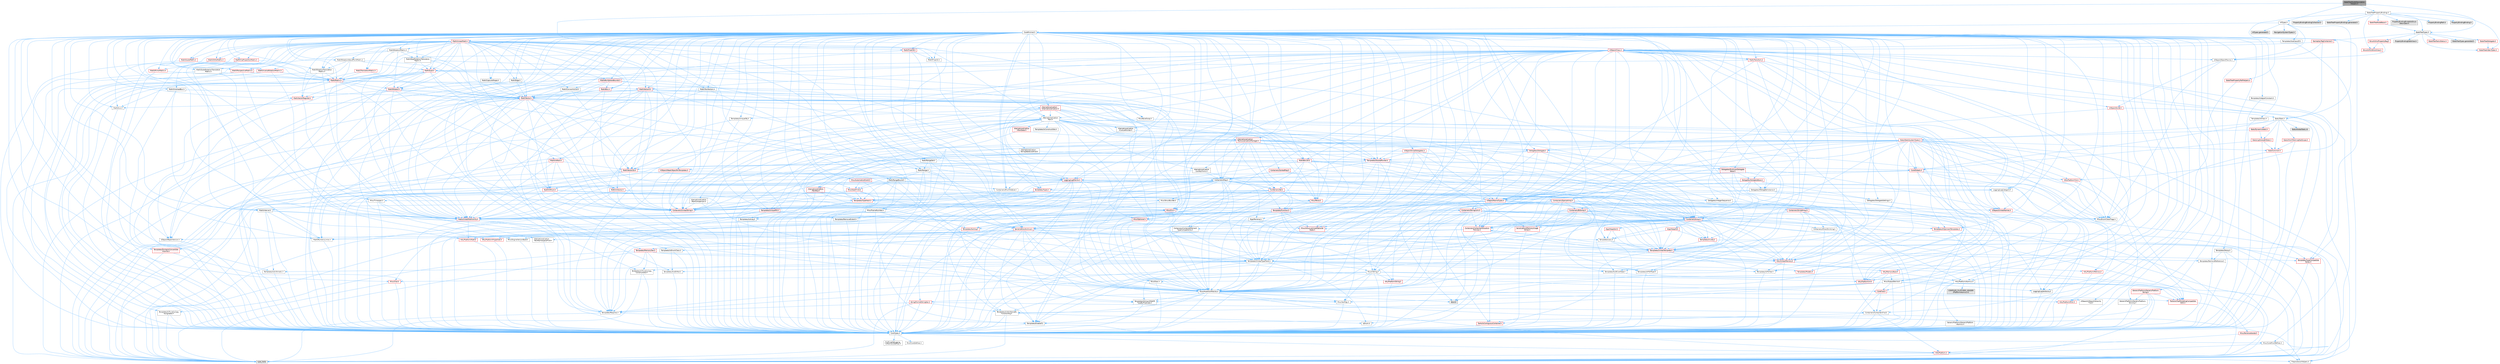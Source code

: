 digraph "StateTreeNodeDescriptionHelpers.h"
{
 // INTERACTIVE_SVG=YES
 // LATEX_PDF_SIZE
  bgcolor="transparent";
  edge [fontname=Helvetica,fontsize=10,labelfontname=Helvetica,labelfontsize=10];
  node [fontname=Helvetica,fontsize=10,shape=box,height=0.2,width=0.4];
  Node1 [id="Node000001",label="StateTreeNodeDescription\lHelpers.h",height=0.2,width=0.4,color="gray40", fillcolor="grey60", style="filled", fontcolor="black",tooltip=" "];
  Node1 -> Node2 [id="edge1_Node000001_Node000002",color="steelblue1",style="solid",tooltip=" "];
  Node2 [id="Node000002",label="AITypes.h",height=0.2,width=0.4,color="grey40", fillcolor="white", style="filled",URL="$dd/d64/AITypes_8h.html",tooltip=" "];
  Node2 -> Node3 [id="edge2_Node000002_Node000003",color="steelblue1",style="solid",tooltip=" "];
  Node3 [id="Node000003",label="CoreMinimal.h",height=0.2,width=0.4,color="grey40", fillcolor="white", style="filled",URL="$d7/d67/CoreMinimal_8h.html",tooltip=" "];
  Node3 -> Node4 [id="edge3_Node000003_Node000004",color="steelblue1",style="solid",tooltip=" "];
  Node4 [id="Node000004",label="CoreTypes.h",height=0.2,width=0.4,color="grey40", fillcolor="white", style="filled",URL="$dc/dec/CoreTypes_8h.html",tooltip=" "];
  Node4 -> Node5 [id="edge4_Node000004_Node000005",color="steelblue1",style="solid",tooltip=" "];
  Node5 [id="Node000005",label="HAL/Platform.h",height=0.2,width=0.4,color="red", fillcolor="#FFF0F0", style="filled",URL="$d9/dd0/Platform_8h.html",tooltip=" "];
  Node5 -> Node8 [id="edge5_Node000005_Node000008",color="steelblue1",style="solid",tooltip=" "];
  Node8 [id="Node000008",label="type_traits",height=0.2,width=0.4,color="grey60", fillcolor="#E0E0E0", style="filled",tooltip=" "];
  Node5 -> Node9 [id="edge6_Node000005_Node000009",color="steelblue1",style="solid",tooltip=" "];
  Node9 [id="Node000009",label="PreprocessorHelpers.h",height=0.2,width=0.4,color="grey40", fillcolor="white", style="filled",URL="$db/ddb/PreprocessorHelpers_8h.html",tooltip=" "];
  Node4 -> Node15 [id="edge7_Node000004_Node000015",color="steelblue1",style="solid",tooltip=" "];
  Node15 [id="Node000015",label="ProfilingDebugging\l/UMemoryDefines.h",height=0.2,width=0.4,color="grey40", fillcolor="white", style="filled",URL="$d2/da2/UMemoryDefines_8h.html",tooltip=" "];
  Node4 -> Node16 [id="edge8_Node000004_Node000016",color="steelblue1",style="solid",tooltip=" "];
  Node16 [id="Node000016",label="Misc/CoreMiscDefines.h",height=0.2,width=0.4,color="grey40", fillcolor="white", style="filled",URL="$da/d38/CoreMiscDefines_8h.html",tooltip=" "];
  Node16 -> Node5 [id="edge9_Node000016_Node000005",color="steelblue1",style="solid",tooltip=" "];
  Node16 -> Node9 [id="edge10_Node000016_Node000009",color="steelblue1",style="solid",tooltip=" "];
  Node4 -> Node17 [id="edge11_Node000004_Node000017",color="steelblue1",style="solid",tooltip=" "];
  Node17 [id="Node000017",label="Misc/CoreDefines.h",height=0.2,width=0.4,color="grey40", fillcolor="white", style="filled",URL="$d3/dd2/CoreDefines_8h.html",tooltip=" "];
  Node3 -> Node18 [id="edge12_Node000003_Node000018",color="steelblue1",style="solid",tooltip=" "];
  Node18 [id="Node000018",label="CoreFwd.h",height=0.2,width=0.4,color="red", fillcolor="#FFF0F0", style="filled",URL="$d1/d1e/CoreFwd_8h.html",tooltip=" "];
  Node18 -> Node4 [id="edge13_Node000018_Node000004",color="steelblue1",style="solid",tooltip=" "];
  Node18 -> Node19 [id="edge14_Node000018_Node000019",color="steelblue1",style="solid",tooltip=" "];
  Node19 [id="Node000019",label="Containers/ContainersFwd.h",height=0.2,width=0.4,color="grey40", fillcolor="white", style="filled",URL="$d4/d0a/ContainersFwd_8h.html",tooltip=" "];
  Node19 -> Node5 [id="edge15_Node000019_Node000005",color="steelblue1",style="solid",tooltip=" "];
  Node19 -> Node4 [id="edge16_Node000019_Node000004",color="steelblue1",style="solid",tooltip=" "];
  Node19 -> Node20 [id="edge17_Node000019_Node000020",color="steelblue1",style="solid",tooltip=" "];
  Node20 [id="Node000020",label="Traits/IsContiguousContainer.h",height=0.2,width=0.4,color="red", fillcolor="#FFF0F0", style="filled",URL="$d5/d3c/IsContiguousContainer_8h.html",tooltip=" "];
  Node20 -> Node4 [id="edge18_Node000020_Node000004",color="steelblue1",style="solid",tooltip=" "];
  Node18 -> Node24 [id="edge19_Node000018_Node000024",color="steelblue1",style="solid",tooltip=" "];
  Node24 [id="Node000024",label="UObject/UObjectHierarchy\lFwd.h",height=0.2,width=0.4,color="grey40", fillcolor="white", style="filled",URL="$d3/d13/UObjectHierarchyFwd_8h.html",tooltip=" "];
  Node3 -> Node24 [id="edge20_Node000003_Node000024",color="steelblue1",style="solid",tooltip=" "];
  Node3 -> Node19 [id="edge21_Node000003_Node000019",color="steelblue1",style="solid",tooltip=" "];
  Node3 -> Node25 [id="edge22_Node000003_Node000025",color="steelblue1",style="solid",tooltip=" "];
  Node25 [id="Node000025",label="Misc/VarArgs.h",height=0.2,width=0.4,color="grey40", fillcolor="white", style="filled",URL="$d5/d6f/VarArgs_8h.html",tooltip=" "];
  Node25 -> Node4 [id="edge23_Node000025_Node000004",color="steelblue1",style="solid",tooltip=" "];
  Node3 -> Node26 [id="edge24_Node000003_Node000026",color="steelblue1",style="solid",tooltip=" "];
  Node26 [id="Node000026",label="Logging/LogVerbosity.h",height=0.2,width=0.4,color="grey40", fillcolor="white", style="filled",URL="$d2/d8f/LogVerbosity_8h.html",tooltip=" "];
  Node26 -> Node4 [id="edge25_Node000026_Node000004",color="steelblue1",style="solid",tooltip=" "];
  Node3 -> Node27 [id="edge26_Node000003_Node000027",color="steelblue1",style="solid",tooltip=" "];
  Node27 [id="Node000027",label="Misc/OutputDevice.h",height=0.2,width=0.4,color="grey40", fillcolor="white", style="filled",URL="$d7/d32/OutputDevice_8h.html",tooltip=" "];
  Node27 -> Node18 [id="edge27_Node000027_Node000018",color="steelblue1",style="solid",tooltip=" "];
  Node27 -> Node4 [id="edge28_Node000027_Node000004",color="steelblue1",style="solid",tooltip=" "];
  Node27 -> Node26 [id="edge29_Node000027_Node000026",color="steelblue1",style="solid",tooltip=" "];
  Node27 -> Node25 [id="edge30_Node000027_Node000025",color="steelblue1",style="solid",tooltip=" "];
  Node27 -> Node28 [id="edge31_Node000027_Node000028",color="steelblue1",style="solid",tooltip=" "];
  Node28 [id="Node000028",label="Templates/IsArrayOrRefOf\lTypeByPredicate.h",height=0.2,width=0.4,color="grey40", fillcolor="white", style="filled",URL="$d6/da1/IsArrayOrRefOfTypeByPredicate_8h.html",tooltip=" "];
  Node28 -> Node4 [id="edge32_Node000028_Node000004",color="steelblue1",style="solid",tooltip=" "];
  Node27 -> Node29 [id="edge33_Node000027_Node000029",color="steelblue1",style="solid",tooltip=" "];
  Node29 [id="Node000029",label="Templates/IsValidVariadic\lFunctionArg.h",height=0.2,width=0.4,color="grey40", fillcolor="white", style="filled",URL="$d0/dc8/IsValidVariadicFunctionArg_8h.html",tooltip=" "];
  Node29 -> Node4 [id="edge34_Node000029_Node000004",color="steelblue1",style="solid",tooltip=" "];
  Node29 -> Node30 [id="edge35_Node000029_Node000030",color="steelblue1",style="solid",tooltip=" "];
  Node30 [id="Node000030",label="IsEnum.h",height=0.2,width=0.4,color="grey40", fillcolor="white", style="filled",URL="$d4/de5/IsEnum_8h.html",tooltip=" "];
  Node29 -> Node8 [id="edge36_Node000029_Node000008",color="steelblue1",style="solid",tooltip=" "];
  Node27 -> Node31 [id="edge37_Node000027_Node000031",color="steelblue1",style="solid",tooltip=" "];
  Node31 [id="Node000031",label="Traits/IsCharEncodingCompatible\lWith.h",height=0.2,width=0.4,color="red", fillcolor="#FFF0F0", style="filled",URL="$df/dd1/IsCharEncodingCompatibleWith_8h.html",tooltip=" "];
  Node31 -> Node8 [id="edge38_Node000031_Node000008",color="steelblue1",style="solid",tooltip=" "];
  Node3 -> Node33 [id="edge39_Node000003_Node000033",color="steelblue1",style="solid",tooltip=" "];
  Node33 [id="Node000033",label="HAL/PlatformCrt.h",height=0.2,width=0.4,color="red", fillcolor="#FFF0F0", style="filled",URL="$d8/d75/PlatformCrt_8h.html",tooltip=" "];
  Node3 -> Node43 [id="edge40_Node000003_Node000043",color="steelblue1",style="solid",tooltip=" "];
  Node43 [id="Node000043",label="HAL/PlatformMisc.h",height=0.2,width=0.4,color="red", fillcolor="#FFF0F0", style="filled",URL="$d0/df5/PlatformMisc_8h.html",tooltip=" "];
  Node43 -> Node4 [id="edge41_Node000043_Node000004",color="steelblue1",style="solid",tooltip=" "];
  Node3 -> Node62 [id="edge42_Node000003_Node000062",color="steelblue1",style="solid",tooltip=" "];
  Node62 [id="Node000062",label="Misc/AssertionMacros.h",height=0.2,width=0.4,color="grey40", fillcolor="white", style="filled",URL="$d0/dfa/AssertionMacros_8h.html",tooltip=" "];
  Node62 -> Node4 [id="edge43_Node000062_Node000004",color="steelblue1",style="solid",tooltip=" "];
  Node62 -> Node5 [id="edge44_Node000062_Node000005",color="steelblue1",style="solid",tooltip=" "];
  Node62 -> Node43 [id="edge45_Node000062_Node000043",color="steelblue1",style="solid",tooltip=" "];
  Node62 -> Node9 [id="edge46_Node000062_Node000009",color="steelblue1",style="solid",tooltip=" "];
  Node62 -> Node63 [id="edge47_Node000062_Node000063",color="steelblue1",style="solid",tooltip=" "];
  Node63 [id="Node000063",label="Templates/EnableIf.h",height=0.2,width=0.4,color="grey40", fillcolor="white", style="filled",URL="$d7/d60/EnableIf_8h.html",tooltip=" "];
  Node63 -> Node4 [id="edge48_Node000063_Node000004",color="steelblue1",style="solid",tooltip=" "];
  Node62 -> Node28 [id="edge49_Node000062_Node000028",color="steelblue1",style="solid",tooltip=" "];
  Node62 -> Node29 [id="edge50_Node000062_Node000029",color="steelblue1",style="solid",tooltip=" "];
  Node62 -> Node31 [id="edge51_Node000062_Node000031",color="steelblue1",style="solid",tooltip=" "];
  Node62 -> Node25 [id="edge52_Node000062_Node000025",color="steelblue1",style="solid",tooltip=" "];
  Node62 -> Node64 [id="edge53_Node000062_Node000064",color="steelblue1",style="solid",tooltip=" "];
  Node64 [id="Node000064",label="String/FormatStringSan.h",height=0.2,width=0.4,color="red", fillcolor="#FFF0F0", style="filled",URL="$d3/d8b/FormatStringSan_8h.html",tooltip=" "];
  Node64 -> Node8 [id="edge54_Node000064_Node000008",color="steelblue1",style="solid",tooltip=" "];
  Node64 -> Node4 [id="edge55_Node000064_Node000004",color="steelblue1",style="solid",tooltip=" "];
  Node64 -> Node65 [id="edge56_Node000064_Node000065",color="steelblue1",style="solid",tooltip=" "];
  Node65 [id="Node000065",label="Templates/Requires.h",height=0.2,width=0.4,color="grey40", fillcolor="white", style="filled",URL="$dc/d96/Requires_8h.html",tooltip=" "];
  Node65 -> Node63 [id="edge57_Node000065_Node000063",color="steelblue1",style="solid",tooltip=" "];
  Node65 -> Node8 [id="edge58_Node000065_Node000008",color="steelblue1",style="solid",tooltip=" "];
  Node64 -> Node29 [id="edge59_Node000064_Node000029",color="steelblue1",style="solid",tooltip=" "];
  Node64 -> Node19 [id="edge60_Node000064_Node000019",color="steelblue1",style="solid",tooltip=" "];
  Node62 -> Node70 [id="edge61_Node000062_Node000070",color="steelblue1",style="solid",tooltip=" "];
  Node70 [id="Node000070",label="atomic",height=0.2,width=0.4,color="grey60", fillcolor="#E0E0E0", style="filled",tooltip=" "];
  Node3 -> Node71 [id="edge62_Node000003_Node000071",color="steelblue1",style="solid",tooltip=" "];
  Node71 [id="Node000071",label="Templates/IsPointer.h",height=0.2,width=0.4,color="grey40", fillcolor="white", style="filled",URL="$d7/d05/IsPointer_8h.html",tooltip=" "];
  Node71 -> Node4 [id="edge63_Node000071_Node000004",color="steelblue1",style="solid",tooltip=" "];
  Node3 -> Node72 [id="edge64_Node000003_Node000072",color="steelblue1",style="solid",tooltip=" "];
  Node72 [id="Node000072",label="HAL/PlatformMemory.h",height=0.2,width=0.4,color="red", fillcolor="#FFF0F0", style="filled",URL="$de/d68/PlatformMemory_8h.html",tooltip=" "];
  Node72 -> Node4 [id="edge65_Node000072_Node000004",color="steelblue1",style="solid",tooltip=" "];
  Node3 -> Node55 [id="edge66_Node000003_Node000055",color="steelblue1",style="solid",tooltip=" "];
  Node55 [id="Node000055",label="HAL/PlatformAtomics.h",height=0.2,width=0.4,color="grey40", fillcolor="white", style="filled",URL="$d3/d36/PlatformAtomics_8h.html",tooltip=" "];
  Node55 -> Node4 [id="edge67_Node000055_Node000004",color="steelblue1",style="solid",tooltip=" "];
  Node55 -> Node56 [id="edge68_Node000055_Node000056",color="steelblue1",style="solid",tooltip=" "];
  Node56 [id="Node000056",label="GenericPlatform/GenericPlatform\lAtomics.h",height=0.2,width=0.4,color="grey40", fillcolor="white", style="filled",URL="$da/d72/GenericPlatformAtomics_8h.html",tooltip=" "];
  Node56 -> Node4 [id="edge69_Node000056_Node000004",color="steelblue1",style="solid",tooltip=" "];
  Node55 -> Node57 [id="edge70_Node000055_Node000057",color="steelblue1",style="solid",tooltip=" "];
  Node57 [id="Node000057",label="COMPILED_PLATFORM_HEADER\l(PlatformAtomics.h)",height=0.2,width=0.4,color="grey60", fillcolor="#E0E0E0", style="filled",tooltip=" "];
  Node3 -> Node77 [id="edge71_Node000003_Node000077",color="steelblue1",style="solid",tooltip=" "];
  Node77 [id="Node000077",label="Misc/Exec.h",height=0.2,width=0.4,color="grey40", fillcolor="white", style="filled",URL="$de/ddb/Exec_8h.html",tooltip=" "];
  Node77 -> Node4 [id="edge72_Node000077_Node000004",color="steelblue1",style="solid",tooltip=" "];
  Node77 -> Node62 [id="edge73_Node000077_Node000062",color="steelblue1",style="solid",tooltip=" "];
  Node3 -> Node78 [id="edge74_Node000003_Node000078",color="steelblue1",style="solid",tooltip=" "];
  Node78 [id="Node000078",label="HAL/MemoryBase.h",height=0.2,width=0.4,color="red", fillcolor="#FFF0F0", style="filled",URL="$d6/d9f/MemoryBase_8h.html",tooltip=" "];
  Node78 -> Node4 [id="edge75_Node000078_Node000004",color="steelblue1",style="solid",tooltip=" "];
  Node78 -> Node55 [id="edge76_Node000078_Node000055",color="steelblue1",style="solid",tooltip=" "];
  Node78 -> Node33 [id="edge77_Node000078_Node000033",color="steelblue1",style="solid",tooltip=" "];
  Node78 -> Node77 [id="edge78_Node000078_Node000077",color="steelblue1",style="solid",tooltip=" "];
  Node78 -> Node27 [id="edge79_Node000078_Node000027",color="steelblue1",style="solid",tooltip=" "];
  Node3 -> Node88 [id="edge80_Node000003_Node000088",color="steelblue1",style="solid",tooltip=" "];
  Node88 [id="Node000088",label="HAL/UnrealMemory.h",height=0.2,width=0.4,color="red", fillcolor="#FFF0F0", style="filled",URL="$d9/d96/UnrealMemory_8h.html",tooltip=" "];
  Node88 -> Node4 [id="edge81_Node000088_Node000004",color="steelblue1",style="solid",tooltip=" "];
  Node88 -> Node78 [id="edge82_Node000088_Node000078",color="steelblue1",style="solid",tooltip=" "];
  Node88 -> Node72 [id="edge83_Node000088_Node000072",color="steelblue1",style="solid",tooltip=" "];
  Node88 -> Node71 [id="edge84_Node000088_Node000071",color="steelblue1",style="solid",tooltip=" "];
  Node3 -> Node90 [id="edge85_Node000003_Node000090",color="steelblue1",style="solid",tooltip=" "];
  Node90 [id="Node000090",label="Templates/IsArithmetic.h",height=0.2,width=0.4,color="grey40", fillcolor="white", style="filled",URL="$d2/d5d/IsArithmetic_8h.html",tooltip=" "];
  Node90 -> Node4 [id="edge86_Node000090_Node000004",color="steelblue1",style="solid",tooltip=" "];
  Node3 -> Node84 [id="edge87_Node000003_Node000084",color="steelblue1",style="solid",tooltip=" "];
  Node84 [id="Node000084",label="Templates/AndOrNot.h",height=0.2,width=0.4,color="grey40", fillcolor="white", style="filled",URL="$db/d0a/AndOrNot_8h.html",tooltip=" "];
  Node84 -> Node4 [id="edge88_Node000084_Node000004",color="steelblue1",style="solid",tooltip=" "];
  Node3 -> Node91 [id="edge89_Node000003_Node000091",color="steelblue1",style="solid",tooltip=" "];
  Node91 [id="Node000091",label="Templates/IsPODType.h",height=0.2,width=0.4,color="grey40", fillcolor="white", style="filled",URL="$d7/db1/IsPODType_8h.html",tooltip=" "];
  Node91 -> Node4 [id="edge90_Node000091_Node000004",color="steelblue1",style="solid",tooltip=" "];
  Node3 -> Node92 [id="edge91_Node000003_Node000092",color="steelblue1",style="solid",tooltip=" "];
  Node92 [id="Node000092",label="Templates/IsUECoreType.h",height=0.2,width=0.4,color="grey40", fillcolor="white", style="filled",URL="$d1/db8/IsUECoreType_8h.html",tooltip=" "];
  Node92 -> Node4 [id="edge92_Node000092_Node000004",color="steelblue1",style="solid",tooltip=" "];
  Node92 -> Node8 [id="edge93_Node000092_Node000008",color="steelblue1",style="solid",tooltip=" "];
  Node3 -> Node85 [id="edge94_Node000003_Node000085",color="steelblue1",style="solid",tooltip=" "];
  Node85 [id="Node000085",label="Templates/IsTriviallyCopy\lConstructible.h",height=0.2,width=0.4,color="grey40", fillcolor="white", style="filled",URL="$d3/d78/IsTriviallyCopyConstructible_8h.html",tooltip=" "];
  Node85 -> Node4 [id="edge95_Node000085_Node000004",color="steelblue1",style="solid",tooltip=" "];
  Node85 -> Node8 [id="edge96_Node000085_Node000008",color="steelblue1",style="solid",tooltip=" "];
  Node3 -> Node93 [id="edge97_Node000003_Node000093",color="steelblue1",style="solid",tooltip=" "];
  Node93 [id="Node000093",label="Templates/UnrealTypeTraits.h",height=0.2,width=0.4,color="grey40", fillcolor="white", style="filled",URL="$d2/d2d/UnrealTypeTraits_8h.html",tooltip=" "];
  Node93 -> Node4 [id="edge98_Node000093_Node000004",color="steelblue1",style="solid",tooltip=" "];
  Node93 -> Node71 [id="edge99_Node000093_Node000071",color="steelblue1",style="solid",tooltip=" "];
  Node93 -> Node62 [id="edge100_Node000093_Node000062",color="steelblue1",style="solid",tooltip=" "];
  Node93 -> Node84 [id="edge101_Node000093_Node000084",color="steelblue1",style="solid",tooltip=" "];
  Node93 -> Node63 [id="edge102_Node000093_Node000063",color="steelblue1",style="solid",tooltip=" "];
  Node93 -> Node90 [id="edge103_Node000093_Node000090",color="steelblue1",style="solid",tooltip=" "];
  Node93 -> Node30 [id="edge104_Node000093_Node000030",color="steelblue1",style="solid",tooltip=" "];
  Node93 -> Node94 [id="edge105_Node000093_Node000094",color="steelblue1",style="solid",tooltip=" "];
  Node94 [id="Node000094",label="Templates/Models.h",height=0.2,width=0.4,color="red", fillcolor="#FFF0F0", style="filled",URL="$d3/d0c/Models_8h.html",tooltip=" "];
  Node93 -> Node91 [id="edge106_Node000093_Node000091",color="steelblue1",style="solid",tooltip=" "];
  Node93 -> Node92 [id="edge107_Node000093_Node000092",color="steelblue1",style="solid",tooltip=" "];
  Node93 -> Node85 [id="edge108_Node000093_Node000085",color="steelblue1",style="solid",tooltip=" "];
  Node3 -> Node63 [id="edge109_Node000003_Node000063",color="steelblue1",style="solid",tooltip=" "];
  Node3 -> Node95 [id="edge110_Node000003_Node000095",color="steelblue1",style="solid",tooltip=" "];
  Node95 [id="Node000095",label="Templates/RemoveReference.h",height=0.2,width=0.4,color="grey40", fillcolor="white", style="filled",URL="$da/dbe/RemoveReference_8h.html",tooltip=" "];
  Node95 -> Node4 [id="edge111_Node000095_Node000004",color="steelblue1",style="solid",tooltip=" "];
  Node3 -> Node96 [id="edge112_Node000003_Node000096",color="steelblue1",style="solid",tooltip=" "];
  Node96 [id="Node000096",label="Templates/IntegralConstant.h",height=0.2,width=0.4,color="grey40", fillcolor="white", style="filled",URL="$db/d1b/IntegralConstant_8h.html",tooltip=" "];
  Node96 -> Node4 [id="edge113_Node000096_Node000004",color="steelblue1",style="solid",tooltip=" "];
  Node3 -> Node97 [id="edge114_Node000003_Node000097",color="steelblue1",style="solid",tooltip=" "];
  Node97 [id="Node000097",label="Templates/IsClass.h",height=0.2,width=0.4,color="grey40", fillcolor="white", style="filled",URL="$db/dcb/IsClass_8h.html",tooltip=" "];
  Node97 -> Node4 [id="edge115_Node000097_Node000004",color="steelblue1",style="solid",tooltip=" "];
  Node3 -> Node98 [id="edge116_Node000003_Node000098",color="steelblue1",style="solid",tooltip=" "];
  Node98 [id="Node000098",label="Templates/TypeCompatible\lBytes.h",height=0.2,width=0.4,color="red", fillcolor="#FFF0F0", style="filled",URL="$df/d0a/TypeCompatibleBytes_8h.html",tooltip=" "];
  Node98 -> Node4 [id="edge117_Node000098_Node000004",color="steelblue1",style="solid",tooltip=" "];
  Node98 -> Node8 [id="edge118_Node000098_Node000008",color="steelblue1",style="solid",tooltip=" "];
  Node3 -> Node20 [id="edge119_Node000003_Node000020",color="steelblue1",style="solid",tooltip=" "];
  Node3 -> Node99 [id="edge120_Node000003_Node000099",color="steelblue1",style="solid",tooltip=" "];
  Node99 [id="Node000099",label="Templates/UnrealTemplate.h",height=0.2,width=0.4,color="red", fillcolor="#FFF0F0", style="filled",URL="$d4/d24/UnrealTemplate_8h.html",tooltip=" "];
  Node99 -> Node4 [id="edge121_Node000099_Node000004",color="steelblue1",style="solid",tooltip=" "];
  Node99 -> Node71 [id="edge122_Node000099_Node000071",color="steelblue1",style="solid",tooltip=" "];
  Node99 -> Node88 [id="edge123_Node000099_Node000088",color="steelblue1",style="solid",tooltip=" "];
  Node99 -> Node93 [id="edge124_Node000099_Node000093",color="steelblue1",style="solid",tooltip=" "];
  Node99 -> Node95 [id="edge125_Node000099_Node000095",color="steelblue1",style="solid",tooltip=" "];
  Node99 -> Node65 [id="edge126_Node000099_Node000065",color="steelblue1",style="solid",tooltip=" "];
  Node99 -> Node98 [id="edge127_Node000099_Node000098",color="steelblue1",style="solid",tooltip=" "];
  Node99 -> Node20 [id="edge128_Node000099_Node000020",color="steelblue1",style="solid",tooltip=" "];
  Node99 -> Node8 [id="edge129_Node000099_Node000008",color="steelblue1",style="solid",tooltip=" "];
  Node3 -> Node48 [id="edge130_Node000003_Node000048",color="steelblue1",style="solid",tooltip=" "];
  Node48 [id="Node000048",label="Math/NumericLimits.h",height=0.2,width=0.4,color="grey40", fillcolor="white", style="filled",URL="$df/d1b/NumericLimits_8h.html",tooltip=" "];
  Node48 -> Node4 [id="edge131_Node000048_Node000004",color="steelblue1",style="solid",tooltip=" "];
  Node3 -> Node103 [id="edge132_Node000003_Node000103",color="steelblue1",style="solid",tooltip=" "];
  Node103 [id="Node000103",label="HAL/PlatformMath.h",height=0.2,width=0.4,color="red", fillcolor="#FFF0F0", style="filled",URL="$dc/d53/PlatformMath_8h.html",tooltip=" "];
  Node103 -> Node4 [id="edge133_Node000103_Node000004",color="steelblue1",style="solid",tooltip=" "];
  Node3 -> Node86 [id="edge134_Node000003_Node000086",color="steelblue1",style="solid",tooltip=" "];
  Node86 [id="Node000086",label="Templates/IsTriviallyCopy\lAssignable.h",height=0.2,width=0.4,color="grey40", fillcolor="white", style="filled",URL="$d2/df2/IsTriviallyCopyAssignable_8h.html",tooltip=" "];
  Node86 -> Node4 [id="edge135_Node000086_Node000004",color="steelblue1",style="solid",tooltip=" "];
  Node86 -> Node8 [id="edge136_Node000086_Node000008",color="steelblue1",style="solid",tooltip=" "];
  Node3 -> Node111 [id="edge137_Node000003_Node000111",color="steelblue1",style="solid",tooltip=" "];
  Node111 [id="Node000111",label="Templates/MemoryOps.h",height=0.2,width=0.4,color="red", fillcolor="#FFF0F0", style="filled",URL="$db/dea/MemoryOps_8h.html",tooltip=" "];
  Node111 -> Node4 [id="edge138_Node000111_Node000004",color="steelblue1",style="solid",tooltip=" "];
  Node111 -> Node88 [id="edge139_Node000111_Node000088",color="steelblue1",style="solid",tooltip=" "];
  Node111 -> Node86 [id="edge140_Node000111_Node000086",color="steelblue1",style="solid",tooltip=" "];
  Node111 -> Node85 [id="edge141_Node000111_Node000085",color="steelblue1",style="solid",tooltip=" "];
  Node111 -> Node65 [id="edge142_Node000111_Node000065",color="steelblue1",style="solid",tooltip=" "];
  Node111 -> Node93 [id="edge143_Node000111_Node000093",color="steelblue1",style="solid",tooltip=" "];
  Node111 -> Node8 [id="edge144_Node000111_Node000008",color="steelblue1",style="solid",tooltip=" "];
  Node3 -> Node112 [id="edge145_Node000003_Node000112",color="steelblue1",style="solid",tooltip=" "];
  Node112 [id="Node000112",label="Containers/ContainerAllocation\lPolicies.h",height=0.2,width=0.4,color="red", fillcolor="#FFF0F0", style="filled",URL="$d7/dff/ContainerAllocationPolicies_8h.html",tooltip=" "];
  Node112 -> Node4 [id="edge146_Node000112_Node000004",color="steelblue1",style="solid",tooltip=" "];
  Node112 -> Node112 [id="edge147_Node000112_Node000112",color="steelblue1",style="solid",tooltip=" "];
  Node112 -> Node103 [id="edge148_Node000112_Node000103",color="steelblue1",style="solid",tooltip=" "];
  Node112 -> Node88 [id="edge149_Node000112_Node000088",color="steelblue1",style="solid",tooltip=" "];
  Node112 -> Node48 [id="edge150_Node000112_Node000048",color="steelblue1",style="solid",tooltip=" "];
  Node112 -> Node62 [id="edge151_Node000112_Node000062",color="steelblue1",style="solid",tooltip=" "];
  Node112 -> Node111 [id="edge152_Node000112_Node000111",color="steelblue1",style="solid",tooltip=" "];
  Node112 -> Node98 [id="edge153_Node000112_Node000098",color="steelblue1",style="solid",tooltip=" "];
  Node112 -> Node8 [id="edge154_Node000112_Node000008",color="steelblue1",style="solid",tooltip=" "];
  Node3 -> Node115 [id="edge155_Node000003_Node000115",color="steelblue1",style="solid",tooltip=" "];
  Node115 [id="Node000115",label="Templates/IsEnumClass.h",height=0.2,width=0.4,color="grey40", fillcolor="white", style="filled",URL="$d7/d15/IsEnumClass_8h.html",tooltip=" "];
  Node115 -> Node4 [id="edge156_Node000115_Node000004",color="steelblue1",style="solid",tooltip=" "];
  Node115 -> Node84 [id="edge157_Node000115_Node000084",color="steelblue1",style="solid",tooltip=" "];
  Node3 -> Node116 [id="edge158_Node000003_Node000116",color="steelblue1",style="solid",tooltip=" "];
  Node116 [id="Node000116",label="HAL/PlatformProperties.h",height=0.2,width=0.4,color="red", fillcolor="#FFF0F0", style="filled",URL="$d9/db0/PlatformProperties_8h.html",tooltip=" "];
  Node116 -> Node4 [id="edge159_Node000116_Node000004",color="steelblue1",style="solid",tooltip=" "];
  Node3 -> Node119 [id="edge160_Node000003_Node000119",color="steelblue1",style="solid",tooltip=" "];
  Node119 [id="Node000119",label="Misc/EngineVersionBase.h",height=0.2,width=0.4,color="grey40", fillcolor="white", style="filled",URL="$d5/d2b/EngineVersionBase_8h.html",tooltip=" "];
  Node119 -> Node4 [id="edge161_Node000119_Node000004",color="steelblue1",style="solid",tooltip=" "];
  Node3 -> Node120 [id="edge162_Node000003_Node000120",color="steelblue1",style="solid",tooltip=" "];
  Node120 [id="Node000120",label="Internationalization\l/TextNamespaceFwd.h",height=0.2,width=0.4,color="grey40", fillcolor="white", style="filled",URL="$d8/d97/TextNamespaceFwd_8h.html",tooltip=" "];
  Node120 -> Node4 [id="edge163_Node000120_Node000004",color="steelblue1",style="solid",tooltip=" "];
  Node3 -> Node121 [id="edge164_Node000003_Node000121",color="steelblue1",style="solid",tooltip=" "];
  Node121 [id="Node000121",label="Serialization/Archive.h",height=0.2,width=0.4,color="red", fillcolor="#FFF0F0", style="filled",URL="$d7/d3b/Archive_8h.html",tooltip=" "];
  Node121 -> Node18 [id="edge165_Node000121_Node000018",color="steelblue1",style="solid",tooltip=" "];
  Node121 -> Node4 [id="edge166_Node000121_Node000004",color="steelblue1",style="solid",tooltip=" "];
  Node121 -> Node116 [id="edge167_Node000121_Node000116",color="steelblue1",style="solid",tooltip=" "];
  Node121 -> Node120 [id="edge168_Node000121_Node000120",color="steelblue1",style="solid",tooltip=" "];
  Node121 -> Node62 [id="edge169_Node000121_Node000062",color="steelblue1",style="solid",tooltip=" "];
  Node121 -> Node119 [id="edge170_Node000121_Node000119",color="steelblue1",style="solid",tooltip=" "];
  Node121 -> Node25 [id="edge171_Node000121_Node000025",color="steelblue1",style="solid",tooltip=" "];
  Node121 -> Node63 [id="edge172_Node000121_Node000063",color="steelblue1",style="solid",tooltip=" "];
  Node121 -> Node28 [id="edge173_Node000121_Node000028",color="steelblue1",style="solid",tooltip=" "];
  Node121 -> Node115 [id="edge174_Node000121_Node000115",color="steelblue1",style="solid",tooltip=" "];
  Node121 -> Node29 [id="edge175_Node000121_Node000029",color="steelblue1",style="solid",tooltip=" "];
  Node121 -> Node99 [id="edge176_Node000121_Node000099",color="steelblue1",style="solid",tooltip=" "];
  Node121 -> Node31 [id="edge177_Node000121_Node000031",color="steelblue1",style="solid",tooltip=" "];
  Node121 -> Node124 [id="edge178_Node000121_Node000124",color="steelblue1",style="solid",tooltip=" "];
  Node124 [id="Node000124",label="UObject/ObjectVersion.h",height=0.2,width=0.4,color="grey40", fillcolor="white", style="filled",URL="$da/d63/ObjectVersion_8h.html",tooltip=" "];
  Node124 -> Node4 [id="edge179_Node000124_Node000004",color="steelblue1",style="solid",tooltip=" "];
  Node3 -> Node125 [id="edge180_Node000003_Node000125",color="steelblue1",style="solid",tooltip=" "];
  Node125 [id="Node000125",label="Templates/Less.h",height=0.2,width=0.4,color="grey40", fillcolor="white", style="filled",URL="$de/dc8/Less_8h.html",tooltip=" "];
  Node125 -> Node4 [id="edge181_Node000125_Node000004",color="steelblue1",style="solid",tooltip=" "];
  Node125 -> Node99 [id="edge182_Node000125_Node000099",color="steelblue1",style="solid",tooltip=" "];
  Node3 -> Node126 [id="edge183_Node000003_Node000126",color="steelblue1",style="solid",tooltip=" "];
  Node126 [id="Node000126",label="Templates/Sorting.h",height=0.2,width=0.4,color="red", fillcolor="#FFF0F0", style="filled",URL="$d3/d9e/Sorting_8h.html",tooltip=" "];
  Node126 -> Node4 [id="edge184_Node000126_Node000004",color="steelblue1",style="solid",tooltip=" "];
  Node126 -> Node103 [id="edge185_Node000126_Node000103",color="steelblue1",style="solid",tooltip=" "];
  Node126 -> Node125 [id="edge186_Node000126_Node000125",color="steelblue1",style="solid",tooltip=" "];
  Node3 -> Node137 [id="edge187_Node000003_Node000137",color="steelblue1",style="solid",tooltip=" "];
  Node137 [id="Node000137",label="Misc/Char.h",height=0.2,width=0.4,color="red", fillcolor="#FFF0F0", style="filled",URL="$d0/d58/Char_8h.html",tooltip=" "];
  Node137 -> Node4 [id="edge188_Node000137_Node000004",color="steelblue1",style="solid",tooltip=" "];
  Node137 -> Node8 [id="edge189_Node000137_Node000008",color="steelblue1",style="solid",tooltip=" "];
  Node3 -> Node140 [id="edge190_Node000003_Node000140",color="steelblue1",style="solid",tooltip=" "];
  Node140 [id="Node000140",label="GenericPlatform/GenericPlatform\lStricmp.h",height=0.2,width=0.4,color="grey40", fillcolor="white", style="filled",URL="$d2/d86/GenericPlatformStricmp_8h.html",tooltip=" "];
  Node140 -> Node4 [id="edge191_Node000140_Node000004",color="steelblue1",style="solid",tooltip=" "];
  Node3 -> Node141 [id="edge192_Node000003_Node000141",color="steelblue1",style="solid",tooltip=" "];
  Node141 [id="Node000141",label="GenericPlatform/GenericPlatform\lString.h",height=0.2,width=0.4,color="red", fillcolor="#FFF0F0", style="filled",URL="$dd/d20/GenericPlatformString_8h.html",tooltip=" "];
  Node141 -> Node4 [id="edge193_Node000141_Node000004",color="steelblue1",style="solid",tooltip=" "];
  Node141 -> Node140 [id="edge194_Node000141_Node000140",color="steelblue1",style="solid",tooltip=" "];
  Node141 -> Node63 [id="edge195_Node000141_Node000063",color="steelblue1",style="solid",tooltip=" "];
  Node141 -> Node31 [id="edge196_Node000141_Node000031",color="steelblue1",style="solid",tooltip=" "];
  Node141 -> Node8 [id="edge197_Node000141_Node000008",color="steelblue1",style="solid",tooltip=" "];
  Node3 -> Node74 [id="edge198_Node000003_Node000074",color="steelblue1",style="solid",tooltip=" "];
  Node74 [id="Node000074",label="HAL/PlatformString.h",height=0.2,width=0.4,color="red", fillcolor="#FFF0F0", style="filled",URL="$db/db5/PlatformString_8h.html",tooltip=" "];
  Node74 -> Node4 [id="edge199_Node000074_Node000004",color="steelblue1",style="solid",tooltip=" "];
  Node3 -> Node144 [id="edge200_Node000003_Node000144",color="steelblue1",style="solid",tooltip=" "];
  Node144 [id="Node000144",label="Misc/CString.h",height=0.2,width=0.4,color="grey40", fillcolor="white", style="filled",URL="$d2/d49/CString_8h.html",tooltip=" "];
  Node144 -> Node4 [id="edge201_Node000144_Node000004",color="steelblue1",style="solid",tooltip=" "];
  Node144 -> Node33 [id="edge202_Node000144_Node000033",color="steelblue1",style="solid",tooltip=" "];
  Node144 -> Node74 [id="edge203_Node000144_Node000074",color="steelblue1",style="solid",tooltip=" "];
  Node144 -> Node62 [id="edge204_Node000144_Node000062",color="steelblue1",style="solid",tooltip=" "];
  Node144 -> Node137 [id="edge205_Node000144_Node000137",color="steelblue1",style="solid",tooltip=" "];
  Node144 -> Node25 [id="edge206_Node000144_Node000025",color="steelblue1",style="solid",tooltip=" "];
  Node144 -> Node28 [id="edge207_Node000144_Node000028",color="steelblue1",style="solid",tooltip=" "];
  Node144 -> Node29 [id="edge208_Node000144_Node000029",color="steelblue1",style="solid",tooltip=" "];
  Node144 -> Node31 [id="edge209_Node000144_Node000031",color="steelblue1",style="solid",tooltip=" "];
  Node3 -> Node145 [id="edge210_Node000003_Node000145",color="steelblue1",style="solid",tooltip=" "];
  Node145 [id="Node000145",label="Misc/Crc.h",height=0.2,width=0.4,color="red", fillcolor="#FFF0F0", style="filled",URL="$d4/dd2/Crc_8h.html",tooltip=" "];
  Node145 -> Node4 [id="edge211_Node000145_Node000004",color="steelblue1",style="solid",tooltip=" "];
  Node145 -> Node74 [id="edge212_Node000145_Node000074",color="steelblue1",style="solid",tooltip=" "];
  Node145 -> Node62 [id="edge213_Node000145_Node000062",color="steelblue1",style="solid",tooltip=" "];
  Node145 -> Node144 [id="edge214_Node000145_Node000144",color="steelblue1",style="solid",tooltip=" "];
  Node145 -> Node137 [id="edge215_Node000145_Node000137",color="steelblue1",style="solid",tooltip=" "];
  Node145 -> Node93 [id="edge216_Node000145_Node000093",color="steelblue1",style="solid",tooltip=" "];
  Node3 -> Node136 [id="edge217_Node000003_Node000136",color="steelblue1",style="solid",tooltip=" "];
  Node136 [id="Node000136",label="Math/UnrealMathUtility.h",height=0.2,width=0.4,color="red", fillcolor="#FFF0F0", style="filled",URL="$db/db8/UnrealMathUtility_8h.html",tooltip=" "];
  Node136 -> Node4 [id="edge218_Node000136_Node000004",color="steelblue1",style="solid",tooltip=" "];
  Node136 -> Node62 [id="edge219_Node000136_Node000062",color="steelblue1",style="solid",tooltip=" "];
  Node136 -> Node103 [id="edge220_Node000136_Node000103",color="steelblue1",style="solid",tooltip=" "];
  Node136 -> Node65 [id="edge221_Node000136_Node000065",color="steelblue1",style="solid",tooltip=" "];
  Node3 -> Node146 [id="edge222_Node000003_Node000146",color="steelblue1",style="solid",tooltip=" "];
  Node146 [id="Node000146",label="Containers/UnrealString.h",height=0.2,width=0.4,color="red", fillcolor="#FFF0F0", style="filled",URL="$d5/dba/UnrealString_8h.html",tooltip=" "];
  Node3 -> Node150 [id="edge223_Node000003_Node000150",color="steelblue1",style="solid",tooltip=" "];
  Node150 [id="Node000150",label="Containers/Array.h",height=0.2,width=0.4,color="red", fillcolor="#FFF0F0", style="filled",URL="$df/dd0/Array_8h.html",tooltip=" "];
  Node150 -> Node4 [id="edge224_Node000150_Node000004",color="steelblue1",style="solid",tooltip=" "];
  Node150 -> Node62 [id="edge225_Node000150_Node000062",color="steelblue1",style="solid",tooltip=" "];
  Node150 -> Node151 [id="edge226_Node000150_Node000151",color="steelblue1",style="solid",tooltip=" "];
  Node151 [id="Node000151",label="Misc/IntrusiveUnsetOptional\lState.h",height=0.2,width=0.4,color="red", fillcolor="#FFF0F0", style="filled",URL="$d2/d0a/IntrusiveUnsetOptionalState_8h.html",tooltip=" "];
  Node150 -> Node153 [id="edge227_Node000150_Node000153",color="steelblue1",style="solid",tooltip=" "];
  Node153 [id="Node000153",label="Misc/ReverseIterate.h",height=0.2,width=0.4,color="red", fillcolor="#FFF0F0", style="filled",URL="$db/de3/ReverseIterate_8h.html",tooltip=" "];
  Node153 -> Node5 [id="edge228_Node000153_Node000005",color="steelblue1",style="solid",tooltip=" "];
  Node150 -> Node88 [id="edge229_Node000150_Node000088",color="steelblue1",style="solid",tooltip=" "];
  Node150 -> Node93 [id="edge230_Node000150_Node000093",color="steelblue1",style="solid",tooltip=" "];
  Node150 -> Node99 [id="edge231_Node000150_Node000099",color="steelblue1",style="solid",tooltip=" "];
  Node150 -> Node155 [id="edge232_Node000150_Node000155",color="steelblue1",style="solid",tooltip=" "];
  Node155 [id="Node000155",label="Containers/AllowShrinking.h",height=0.2,width=0.4,color="grey40", fillcolor="white", style="filled",URL="$d7/d1a/AllowShrinking_8h.html",tooltip=" "];
  Node155 -> Node4 [id="edge233_Node000155_Node000004",color="steelblue1",style="solid",tooltip=" "];
  Node150 -> Node112 [id="edge234_Node000150_Node000112",color="steelblue1",style="solid",tooltip=" "];
  Node150 -> Node156 [id="edge235_Node000150_Node000156",color="steelblue1",style="solid",tooltip=" "];
  Node156 [id="Node000156",label="Containers/ContainerElement\lTypeCompatibility.h",height=0.2,width=0.4,color="grey40", fillcolor="white", style="filled",URL="$df/ddf/ContainerElementTypeCompatibility_8h.html",tooltip=" "];
  Node156 -> Node4 [id="edge236_Node000156_Node000004",color="steelblue1",style="solid",tooltip=" "];
  Node156 -> Node93 [id="edge237_Node000156_Node000093",color="steelblue1",style="solid",tooltip=" "];
  Node150 -> Node121 [id="edge238_Node000150_Node000121",color="steelblue1",style="solid",tooltip=" "];
  Node150 -> Node157 [id="edge239_Node000150_Node000157",color="steelblue1",style="solid",tooltip=" "];
  Node157 [id="Node000157",label="Serialization/MemoryImage\lWriter.h",height=0.2,width=0.4,color="red", fillcolor="#FFF0F0", style="filled",URL="$d0/d08/MemoryImageWriter_8h.html",tooltip=" "];
  Node157 -> Node4 [id="edge240_Node000157_Node000004",color="steelblue1",style="solid",tooltip=" "];
  Node150 -> Node166 [id="edge241_Node000150_Node000166",color="steelblue1",style="solid",tooltip=" "];
  Node166 [id="Node000166",label="Algo/Heapify.h",height=0.2,width=0.4,color="red", fillcolor="#FFF0F0", style="filled",URL="$d0/d2a/Heapify_8h.html",tooltip=" "];
  Node166 -> Node129 [id="edge242_Node000166_Node000129",color="steelblue1",style="solid",tooltip=" "];
  Node129 [id="Node000129",label="Templates/Invoke.h",height=0.2,width=0.4,color="red", fillcolor="#FFF0F0", style="filled",URL="$d7/deb/Invoke_8h.html",tooltip=" "];
  Node129 -> Node4 [id="edge243_Node000129_Node000004",color="steelblue1",style="solid",tooltip=" "];
  Node129 -> Node99 [id="edge244_Node000129_Node000099",color="steelblue1",style="solid",tooltip=" "];
  Node129 -> Node8 [id="edge245_Node000129_Node000008",color="steelblue1",style="solid",tooltip=" "];
  Node166 -> Node125 [id="edge246_Node000166_Node000125",color="steelblue1",style="solid",tooltip=" "];
  Node166 -> Node99 [id="edge247_Node000166_Node000099",color="steelblue1",style="solid",tooltip=" "];
  Node150 -> Node167 [id="edge248_Node000150_Node000167",color="steelblue1",style="solid",tooltip=" "];
  Node167 [id="Node000167",label="Algo/HeapSort.h",height=0.2,width=0.4,color="red", fillcolor="#FFF0F0", style="filled",URL="$d3/d92/HeapSort_8h.html",tooltip=" "];
  Node167 -> Node125 [id="edge249_Node000167_Node000125",color="steelblue1",style="solid",tooltip=" "];
  Node167 -> Node99 [id="edge250_Node000167_Node000099",color="steelblue1",style="solid",tooltip=" "];
  Node150 -> Node129 [id="edge251_Node000150_Node000129",color="steelblue1",style="solid",tooltip=" "];
  Node150 -> Node125 [id="edge252_Node000150_Node000125",color="steelblue1",style="solid",tooltip=" "];
  Node150 -> Node65 [id="edge253_Node000150_Node000065",color="steelblue1",style="solid",tooltip=" "];
  Node150 -> Node126 [id="edge254_Node000150_Node000126",color="steelblue1",style="solid",tooltip=" "];
  Node150 -> Node173 [id="edge255_Node000150_Node000173",color="steelblue1",style="solid",tooltip=" "];
  Node173 [id="Node000173",label="Templates/AlignmentTemplates.h",height=0.2,width=0.4,color="red", fillcolor="#FFF0F0", style="filled",URL="$dd/d32/AlignmentTemplates_8h.html",tooltip=" "];
  Node173 -> Node4 [id="edge256_Node000173_Node000004",color="steelblue1",style="solid",tooltip=" "];
  Node173 -> Node71 [id="edge257_Node000173_Node000071",color="steelblue1",style="solid",tooltip=" "];
  Node150 -> Node8 [id="edge258_Node000150_Node000008",color="steelblue1",style="solid",tooltip=" "];
  Node3 -> Node174 [id="edge259_Node000003_Node000174",color="steelblue1",style="solid",tooltip=" "];
  Node174 [id="Node000174",label="Misc/FrameNumber.h",height=0.2,width=0.4,color="grey40", fillcolor="white", style="filled",URL="$dd/dbd/FrameNumber_8h.html",tooltip=" "];
  Node174 -> Node4 [id="edge260_Node000174_Node000004",color="steelblue1",style="solid",tooltip=" "];
  Node174 -> Node48 [id="edge261_Node000174_Node000048",color="steelblue1",style="solid",tooltip=" "];
  Node174 -> Node136 [id="edge262_Node000174_Node000136",color="steelblue1",style="solid",tooltip=" "];
  Node174 -> Node63 [id="edge263_Node000174_Node000063",color="steelblue1",style="solid",tooltip=" "];
  Node174 -> Node93 [id="edge264_Node000174_Node000093",color="steelblue1",style="solid",tooltip=" "];
  Node3 -> Node175 [id="edge265_Node000003_Node000175",color="steelblue1",style="solid",tooltip=" "];
  Node175 [id="Node000175",label="Misc/Timespan.h",height=0.2,width=0.4,color="grey40", fillcolor="white", style="filled",URL="$da/dd9/Timespan_8h.html",tooltip=" "];
  Node175 -> Node4 [id="edge266_Node000175_Node000004",color="steelblue1",style="solid",tooltip=" "];
  Node175 -> Node176 [id="edge267_Node000175_Node000176",color="steelblue1",style="solid",tooltip=" "];
  Node176 [id="Node000176",label="Math/Interval.h",height=0.2,width=0.4,color="grey40", fillcolor="white", style="filled",URL="$d1/d55/Interval_8h.html",tooltip=" "];
  Node176 -> Node4 [id="edge268_Node000176_Node000004",color="steelblue1",style="solid",tooltip=" "];
  Node176 -> Node90 [id="edge269_Node000176_Node000090",color="steelblue1",style="solid",tooltip=" "];
  Node176 -> Node93 [id="edge270_Node000176_Node000093",color="steelblue1",style="solid",tooltip=" "];
  Node176 -> Node48 [id="edge271_Node000176_Node000048",color="steelblue1",style="solid",tooltip=" "];
  Node176 -> Node136 [id="edge272_Node000176_Node000136",color="steelblue1",style="solid",tooltip=" "];
  Node175 -> Node136 [id="edge273_Node000175_Node000136",color="steelblue1",style="solid",tooltip=" "];
  Node175 -> Node62 [id="edge274_Node000175_Node000062",color="steelblue1",style="solid",tooltip=" "];
  Node3 -> Node177 [id="edge275_Node000003_Node000177",color="steelblue1",style="solid",tooltip=" "];
  Node177 [id="Node000177",label="Containers/StringConv.h",height=0.2,width=0.4,color="red", fillcolor="#FFF0F0", style="filled",URL="$d3/ddf/StringConv_8h.html",tooltip=" "];
  Node177 -> Node4 [id="edge276_Node000177_Node000004",color="steelblue1",style="solid",tooltip=" "];
  Node177 -> Node62 [id="edge277_Node000177_Node000062",color="steelblue1",style="solid",tooltip=" "];
  Node177 -> Node112 [id="edge278_Node000177_Node000112",color="steelblue1",style="solid",tooltip=" "];
  Node177 -> Node150 [id="edge279_Node000177_Node000150",color="steelblue1",style="solid",tooltip=" "];
  Node177 -> Node144 [id="edge280_Node000177_Node000144",color="steelblue1",style="solid",tooltip=" "];
  Node177 -> Node178 [id="edge281_Node000177_Node000178",color="steelblue1",style="solid",tooltip=" "];
  Node178 [id="Node000178",label="Templates/IsArray.h",height=0.2,width=0.4,color="grey40", fillcolor="white", style="filled",URL="$d8/d8d/IsArray_8h.html",tooltip=" "];
  Node178 -> Node4 [id="edge282_Node000178_Node000004",color="steelblue1",style="solid",tooltip=" "];
  Node177 -> Node99 [id="edge283_Node000177_Node000099",color="steelblue1",style="solid",tooltip=" "];
  Node177 -> Node93 [id="edge284_Node000177_Node000093",color="steelblue1",style="solid",tooltip=" "];
  Node177 -> Node31 [id="edge285_Node000177_Node000031",color="steelblue1",style="solid",tooltip=" "];
  Node177 -> Node20 [id="edge286_Node000177_Node000020",color="steelblue1",style="solid",tooltip=" "];
  Node177 -> Node8 [id="edge287_Node000177_Node000008",color="steelblue1",style="solid",tooltip=" "];
  Node3 -> Node179 [id="edge288_Node000003_Node000179",color="steelblue1",style="solid",tooltip=" "];
  Node179 [id="Node000179",label="UObject/UnrealNames.h",height=0.2,width=0.4,color="red", fillcolor="#FFF0F0", style="filled",URL="$d8/db1/UnrealNames_8h.html",tooltip=" "];
  Node179 -> Node4 [id="edge289_Node000179_Node000004",color="steelblue1",style="solid",tooltip=" "];
  Node3 -> Node181 [id="edge290_Node000003_Node000181",color="steelblue1",style="solid",tooltip=" "];
  Node181 [id="Node000181",label="UObject/NameTypes.h",height=0.2,width=0.4,color="red", fillcolor="#FFF0F0", style="filled",URL="$d6/d35/NameTypes_8h.html",tooltip=" "];
  Node181 -> Node4 [id="edge291_Node000181_Node000004",color="steelblue1",style="solid",tooltip=" "];
  Node181 -> Node62 [id="edge292_Node000181_Node000062",color="steelblue1",style="solid",tooltip=" "];
  Node181 -> Node88 [id="edge293_Node000181_Node000088",color="steelblue1",style="solid",tooltip=" "];
  Node181 -> Node93 [id="edge294_Node000181_Node000093",color="steelblue1",style="solid",tooltip=" "];
  Node181 -> Node99 [id="edge295_Node000181_Node000099",color="steelblue1",style="solid",tooltip=" "];
  Node181 -> Node146 [id="edge296_Node000181_Node000146",color="steelblue1",style="solid",tooltip=" "];
  Node181 -> Node177 [id="edge297_Node000181_Node000177",color="steelblue1",style="solid",tooltip=" "];
  Node181 -> Node179 [id="edge298_Node000181_Node000179",color="steelblue1",style="solid",tooltip=" "];
  Node181 -> Node151 [id="edge299_Node000181_Node000151",color="steelblue1",style="solid",tooltip=" "];
  Node3 -> Node189 [id="edge300_Node000003_Node000189",color="steelblue1",style="solid",tooltip=" "];
  Node189 [id="Node000189",label="Misc/Parse.h",height=0.2,width=0.4,color="red", fillcolor="#FFF0F0", style="filled",URL="$dc/d71/Parse_8h.html",tooltip=" "];
  Node189 -> Node146 [id="edge301_Node000189_Node000146",color="steelblue1",style="solid",tooltip=" "];
  Node189 -> Node4 [id="edge302_Node000189_Node000004",color="steelblue1",style="solid",tooltip=" "];
  Node189 -> Node33 [id="edge303_Node000189_Node000033",color="steelblue1",style="solid",tooltip=" "];
  Node189 -> Node50 [id="edge304_Node000189_Node000050",color="steelblue1",style="solid",tooltip=" "];
  Node50 [id="Node000050",label="Misc/EnumClassFlags.h",height=0.2,width=0.4,color="grey40", fillcolor="white", style="filled",URL="$d8/de7/EnumClassFlags_8h.html",tooltip=" "];
  Node189 -> Node190 [id="edge305_Node000189_Node000190",color="steelblue1",style="solid",tooltip=" "];
  Node190 [id="Node000190",label="Templates/Function.h",height=0.2,width=0.4,color="red", fillcolor="#FFF0F0", style="filled",URL="$df/df5/Function_8h.html",tooltip=" "];
  Node190 -> Node4 [id="edge306_Node000190_Node000004",color="steelblue1",style="solid",tooltip=" "];
  Node190 -> Node62 [id="edge307_Node000190_Node000062",color="steelblue1",style="solid",tooltip=" "];
  Node190 -> Node151 [id="edge308_Node000190_Node000151",color="steelblue1",style="solid",tooltip=" "];
  Node190 -> Node88 [id="edge309_Node000190_Node000088",color="steelblue1",style="solid",tooltip=" "];
  Node190 -> Node93 [id="edge310_Node000190_Node000093",color="steelblue1",style="solid",tooltip=" "];
  Node190 -> Node129 [id="edge311_Node000190_Node000129",color="steelblue1",style="solid",tooltip=" "];
  Node190 -> Node99 [id="edge312_Node000190_Node000099",color="steelblue1",style="solid",tooltip=" "];
  Node190 -> Node65 [id="edge313_Node000190_Node000065",color="steelblue1",style="solid",tooltip=" "];
  Node190 -> Node136 [id="edge314_Node000190_Node000136",color="steelblue1",style="solid",tooltip=" "];
  Node190 -> Node8 [id="edge315_Node000190_Node000008",color="steelblue1",style="solid",tooltip=" "];
  Node3 -> Node173 [id="edge316_Node000003_Node000173",color="steelblue1",style="solid",tooltip=" "];
  Node3 -> Node192 [id="edge317_Node000003_Node000192",color="steelblue1",style="solid",tooltip=" "];
  Node192 [id="Node000192",label="Misc/StructBuilder.h",height=0.2,width=0.4,color="grey40", fillcolor="white", style="filled",URL="$d9/db3/StructBuilder_8h.html",tooltip=" "];
  Node192 -> Node4 [id="edge318_Node000192_Node000004",color="steelblue1",style="solid",tooltip=" "];
  Node192 -> Node136 [id="edge319_Node000192_Node000136",color="steelblue1",style="solid",tooltip=" "];
  Node192 -> Node173 [id="edge320_Node000192_Node000173",color="steelblue1",style="solid",tooltip=" "];
  Node3 -> Node105 [id="edge321_Node000003_Node000105",color="steelblue1",style="solid",tooltip=" "];
  Node105 [id="Node000105",label="Templates/Decay.h",height=0.2,width=0.4,color="grey40", fillcolor="white", style="filled",URL="$dd/d0f/Decay_8h.html",tooltip=" "];
  Node105 -> Node4 [id="edge322_Node000105_Node000004",color="steelblue1",style="solid",tooltip=" "];
  Node105 -> Node95 [id="edge323_Node000105_Node000095",color="steelblue1",style="solid",tooltip=" "];
  Node105 -> Node8 [id="edge324_Node000105_Node000008",color="steelblue1",style="solid",tooltip=" "];
  Node3 -> Node193 [id="edge325_Node000003_Node000193",color="steelblue1",style="solid",tooltip=" "];
  Node193 [id="Node000193",label="Templates/PointerIsConvertible\lFromTo.h",height=0.2,width=0.4,color="red", fillcolor="#FFF0F0", style="filled",URL="$d6/d65/PointerIsConvertibleFromTo_8h.html",tooltip=" "];
  Node193 -> Node4 [id="edge326_Node000193_Node000004",color="steelblue1",style="solid",tooltip=" "];
  Node193 -> Node8 [id="edge327_Node000193_Node000008",color="steelblue1",style="solid",tooltip=" "];
  Node3 -> Node129 [id="edge328_Node000003_Node000129",color="steelblue1",style="solid",tooltip=" "];
  Node3 -> Node190 [id="edge329_Node000003_Node000190",color="steelblue1",style="solid",tooltip=" "];
  Node3 -> Node162 [id="edge330_Node000003_Node000162",color="steelblue1",style="solid",tooltip=" "];
  Node162 [id="Node000162",label="Templates/TypeHash.h",height=0.2,width=0.4,color="red", fillcolor="#FFF0F0", style="filled",URL="$d1/d62/TypeHash_8h.html",tooltip=" "];
  Node162 -> Node4 [id="edge331_Node000162_Node000004",color="steelblue1",style="solid",tooltip=" "];
  Node162 -> Node65 [id="edge332_Node000162_Node000065",color="steelblue1",style="solid",tooltip=" "];
  Node162 -> Node145 [id="edge333_Node000162_Node000145",color="steelblue1",style="solid",tooltip=" "];
  Node162 -> Node8 [id="edge334_Node000162_Node000008",color="steelblue1",style="solid",tooltip=" "];
  Node3 -> Node194 [id="edge335_Node000003_Node000194",color="steelblue1",style="solid",tooltip=" "];
  Node194 [id="Node000194",label="Containers/ScriptArray.h",height=0.2,width=0.4,color="red", fillcolor="#FFF0F0", style="filled",URL="$dc/daf/ScriptArray_8h.html",tooltip=" "];
  Node194 -> Node4 [id="edge336_Node000194_Node000004",color="steelblue1",style="solid",tooltip=" "];
  Node194 -> Node62 [id="edge337_Node000194_Node000062",color="steelblue1",style="solid",tooltip=" "];
  Node194 -> Node88 [id="edge338_Node000194_Node000088",color="steelblue1",style="solid",tooltip=" "];
  Node194 -> Node155 [id="edge339_Node000194_Node000155",color="steelblue1",style="solid",tooltip=" "];
  Node194 -> Node112 [id="edge340_Node000194_Node000112",color="steelblue1",style="solid",tooltip=" "];
  Node194 -> Node150 [id="edge341_Node000194_Node000150",color="steelblue1",style="solid",tooltip=" "];
  Node3 -> Node195 [id="edge342_Node000003_Node000195",color="steelblue1",style="solid",tooltip=" "];
  Node195 [id="Node000195",label="Containers/BitArray.h",height=0.2,width=0.4,color="red", fillcolor="#FFF0F0", style="filled",URL="$d1/de4/BitArray_8h.html",tooltip=" "];
  Node195 -> Node112 [id="edge343_Node000195_Node000112",color="steelblue1",style="solid",tooltip=" "];
  Node195 -> Node4 [id="edge344_Node000195_Node000004",color="steelblue1",style="solid",tooltip=" "];
  Node195 -> Node55 [id="edge345_Node000195_Node000055",color="steelblue1",style="solid",tooltip=" "];
  Node195 -> Node88 [id="edge346_Node000195_Node000088",color="steelblue1",style="solid",tooltip=" "];
  Node195 -> Node136 [id="edge347_Node000195_Node000136",color="steelblue1",style="solid",tooltip=" "];
  Node195 -> Node62 [id="edge348_Node000195_Node000062",color="steelblue1",style="solid",tooltip=" "];
  Node195 -> Node50 [id="edge349_Node000195_Node000050",color="steelblue1",style="solid",tooltip=" "];
  Node195 -> Node121 [id="edge350_Node000195_Node000121",color="steelblue1",style="solid",tooltip=" "];
  Node195 -> Node157 [id="edge351_Node000195_Node000157",color="steelblue1",style="solid",tooltip=" "];
  Node195 -> Node63 [id="edge352_Node000195_Node000063",color="steelblue1",style="solid",tooltip=" "];
  Node195 -> Node129 [id="edge353_Node000195_Node000129",color="steelblue1",style="solid",tooltip=" "];
  Node195 -> Node99 [id="edge354_Node000195_Node000099",color="steelblue1",style="solid",tooltip=" "];
  Node195 -> Node93 [id="edge355_Node000195_Node000093",color="steelblue1",style="solid",tooltip=" "];
  Node3 -> Node196 [id="edge356_Node000003_Node000196",color="steelblue1",style="solid",tooltip=" "];
  Node196 [id="Node000196",label="Containers/SparseArray.h",height=0.2,width=0.4,color="red", fillcolor="#FFF0F0", style="filled",URL="$d5/dbf/SparseArray_8h.html",tooltip=" "];
  Node196 -> Node4 [id="edge357_Node000196_Node000004",color="steelblue1",style="solid",tooltip=" "];
  Node196 -> Node62 [id="edge358_Node000196_Node000062",color="steelblue1",style="solid",tooltip=" "];
  Node196 -> Node88 [id="edge359_Node000196_Node000088",color="steelblue1",style="solid",tooltip=" "];
  Node196 -> Node93 [id="edge360_Node000196_Node000093",color="steelblue1",style="solid",tooltip=" "];
  Node196 -> Node99 [id="edge361_Node000196_Node000099",color="steelblue1",style="solid",tooltip=" "];
  Node196 -> Node112 [id="edge362_Node000196_Node000112",color="steelblue1",style="solid",tooltip=" "];
  Node196 -> Node125 [id="edge363_Node000196_Node000125",color="steelblue1",style="solid",tooltip=" "];
  Node196 -> Node150 [id="edge364_Node000196_Node000150",color="steelblue1",style="solid",tooltip=" "];
  Node196 -> Node136 [id="edge365_Node000196_Node000136",color="steelblue1",style="solid",tooltip=" "];
  Node196 -> Node194 [id="edge366_Node000196_Node000194",color="steelblue1",style="solid",tooltip=" "];
  Node196 -> Node195 [id="edge367_Node000196_Node000195",color="steelblue1",style="solid",tooltip=" "];
  Node196 -> Node157 [id="edge368_Node000196_Node000157",color="steelblue1",style="solid",tooltip=" "];
  Node196 -> Node146 [id="edge369_Node000196_Node000146",color="steelblue1",style="solid",tooltip=" "];
  Node196 -> Node151 [id="edge370_Node000196_Node000151",color="steelblue1",style="solid",tooltip=" "];
  Node3 -> Node212 [id="edge371_Node000003_Node000212",color="steelblue1",style="solid",tooltip=" "];
  Node212 [id="Node000212",label="Containers/Set.h",height=0.2,width=0.4,color="red", fillcolor="#FFF0F0", style="filled",URL="$d4/d45/Set_8h.html",tooltip=" "];
  Node212 -> Node112 [id="edge372_Node000212_Node000112",color="steelblue1",style="solid",tooltip=" "];
  Node212 -> Node156 [id="edge373_Node000212_Node000156",color="steelblue1",style="solid",tooltip=" "];
  Node212 -> Node196 [id="edge374_Node000212_Node000196",color="steelblue1",style="solid",tooltip=" "];
  Node212 -> Node19 [id="edge375_Node000212_Node000019",color="steelblue1",style="solid",tooltip=" "];
  Node212 -> Node136 [id="edge376_Node000212_Node000136",color="steelblue1",style="solid",tooltip=" "];
  Node212 -> Node62 [id="edge377_Node000212_Node000062",color="steelblue1",style="solid",tooltip=" "];
  Node212 -> Node192 [id="edge378_Node000212_Node000192",color="steelblue1",style="solid",tooltip=" "];
  Node212 -> Node157 [id="edge379_Node000212_Node000157",color="steelblue1",style="solid",tooltip=" "];
  Node212 -> Node190 [id="edge380_Node000212_Node000190",color="steelblue1",style="solid",tooltip=" "];
  Node212 -> Node126 [id="edge381_Node000212_Node000126",color="steelblue1",style="solid",tooltip=" "];
  Node212 -> Node162 [id="edge382_Node000212_Node000162",color="steelblue1",style="solid",tooltip=" "];
  Node212 -> Node99 [id="edge383_Node000212_Node000099",color="steelblue1",style="solid",tooltip=" "];
  Node212 -> Node8 [id="edge384_Node000212_Node000008",color="steelblue1",style="solid",tooltip=" "];
  Node3 -> Node215 [id="edge385_Node000003_Node000215",color="steelblue1",style="solid",tooltip=" "];
  Node215 [id="Node000215",label="Algo/Reverse.h",height=0.2,width=0.4,color="grey40", fillcolor="white", style="filled",URL="$d5/d93/Reverse_8h.html",tooltip=" "];
  Node215 -> Node4 [id="edge386_Node000215_Node000004",color="steelblue1",style="solid",tooltip=" "];
  Node215 -> Node99 [id="edge387_Node000215_Node000099",color="steelblue1",style="solid",tooltip=" "];
  Node3 -> Node216 [id="edge388_Node000003_Node000216",color="steelblue1",style="solid",tooltip=" "];
  Node216 [id="Node000216",label="Containers/Map.h",height=0.2,width=0.4,color="grey40", fillcolor="white", style="filled",URL="$df/d79/Map_8h.html",tooltip=" "];
  Node216 -> Node4 [id="edge389_Node000216_Node000004",color="steelblue1",style="solid",tooltip=" "];
  Node216 -> Node215 [id="edge390_Node000216_Node000215",color="steelblue1",style="solid",tooltip=" "];
  Node216 -> Node156 [id="edge391_Node000216_Node000156",color="steelblue1",style="solid",tooltip=" "];
  Node216 -> Node212 [id="edge392_Node000216_Node000212",color="steelblue1",style="solid",tooltip=" "];
  Node216 -> Node146 [id="edge393_Node000216_Node000146",color="steelblue1",style="solid",tooltip=" "];
  Node216 -> Node62 [id="edge394_Node000216_Node000062",color="steelblue1",style="solid",tooltip=" "];
  Node216 -> Node192 [id="edge395_Node000216_Node000192",color="steelblue1",style="solid",tooltip=" "];
  Node216 -> Node190 [id="edge396_Node000216_Node000190",color="steelblue1",style="solid",tooltip=" "];
  Node216 -> Node126 [id="edge397_Node000216_Node000126",color="steelblue1",style="solid",tooltip=" "];
  Node216 -> Node217 [id="edge398_Node000216_Node000217",color="steelblue1",style="solid",tooltip=" "];
  Node217 [id="Node000217",label="Templates/Tuple.h",height=0.2,width=0.4,color="red", fillcolor="#FFF0F0", style="filled",URL="$d2/d4f/Tuple_8h.html",tooltip=" "];
  Node217 -> Node4 [id="edge399_Node000217_Node000004",color="steelblue1",style="solid",tooltip=" "];
  Node217 -> Node99 [id="edge400_Node000217_Node000099",color="steelblue1",style="solid",tooltip=" "];
  Node217 -> Node218 [id="edge401_Node000217_Node000218",color="steelblue1",style="solid",tooltip=" "];
  Node218 [id="Node000218",label="Delegates/IntegerSequence.h",height=0.2,width=0.4,color="grey40", fillcolor="white", style="filled",URL="$d2/dcc/IntegerSequence_8h.html",tooltip=" "];
  Node218 -> Node4 [id="edge402_Node000218_Node000004",color="steelblue1",style="solid",tooltip=" "];
  Node217 -> Node129 [id="edge403_Node000217_Node000129",color="steelblue1",style="solid",tooltip=" "];
  Node217 -> Node65 [id="edge404_Node000217_Node000065",color="steelblue1",style="solid",tooltip=" "];
  Node217 -> Node162 [id="edge405_Node000217_Node000162",color="steelblue1",style="solid",tooltip=" "];
  Node217 -> Node8 [id="edge406_Node000217_Node000008",color="steelblue1",style="solid",tooltip=" "];
  Node216 -> Node99 [id="edge407_Node000216_Node000099",color="steelblue1",style="solid",tooltip=" "];
  Node216 -> Node93 [id="edge408_Node000216_Node000093",color="steelblue1",style="solid",tooltip=" "];
  Node216 -> Node8 [id="edge409_Node000216_Node000008",color="steelblue1",style="solid",tooltip=" "];
  Node3 -> Node220 [id="edge410_Node000003_Node000220",color="steelblue1",style="solid",tooltip=" "];
  Node220 [id="Node000220",label="Math/IntPoint.h",height=0.2,width=0.4,color="red", fillcolor="#FFF0F0", style="filled",URL="$d3/df7/IntPoint_8h.html",tooltip=" "];
  Node220 -> Node4 [id="edge411_Node000220_Node000004",color="steelblue1",style="solid",tooltip=" "];
  Node220 -> Node62 [id="edge412_Node000220_Node000062",color="steelblue1",style="solid",tooltip=" "];
  Node220 -> Node189 [id="edge413_Node000220_Node000189",color="steelblue1",style="solid",tooltip=" "];
  Node220 -> Node136 [id="edge414_Node000220_Node000136",color="steelblue1",style="solid",tooltip=" "];
  Node220 -> Node146 [id="edge415_Node000220_Node000146",color="steelblue1",style="solid",tooltip=" "];
  Node220 -> Node162 [id="edge416_Node000220_Node000162",color="steelblue1",style="solid",tooltip=" "];
  Node3 -> Node222 [id="edge417_Node000003_Node000222",color="steelblue1",style="solid",tooltip=" "];
  Node222 [id="Node000222",label="Math/IntVector.h",height=0.2,width=0.4,color="red", fillcolor="#FFF0F0", style="filled",URL="$d7/d44/IntVector_8h.html",tooltip=" "];
  Node222 -> Node4 [id="edge418_Node000222_Node000004",color="steelblue1",style="solid",tooltip=" "];
  Node222 -> Node145 [id="edge419_Node000222_Node000145",color="steelblue1",style="solid",tooltip=" "];
  Node222 -> Node189 [id="edge420_Node000222_Node000189",color="steelblue1",style="solid",tooltip=" "];
  Node222 -> Node136 [id="edge421_Node000222_Node000136",color="steelblue1",style="solid",tooltip=" "];
  Node222 -> Node146 [id="edge422_Node000222_Node000146",color="steelblue1",style="solid",tooltip=" "];
  Node3 -> Node223 [id="edge423_Node000003_Node000223",color="steelblue1",style="solid",tooltip=" "];
  Node223 [id="Node000223",label="Logging/LogCategory.h",height=0.2,width=0.4,color="grey40", fillcolor="white", style="filled",URL="$d9/d36/LogCategory_8h.html",tooltip=" "];
  Node223 -> Node4 [id="edge424_Node000223_Node000004",color="steelblue1",style="solid",tooltip=" "];
  Node223 -> Node26 [id="edge425_Node000223_Node000026",color="steelblue1",style="solid",tooltip=" "];
  Node223 -> Node181 [id="edge426_Node000223_Node000181",color="steelblue1",style="solid",tooltip=" "];
  Node3 -> Node224 [id="edge427_Node000003_Node000224",color="steelblue1",style="solid",tooltip=" "];
  Node224 [id="Node000224",label="Logging/LogMacros.h",height=0.2,width=0.4,color="red", fillcolor="#FFF0F0", style="filled",URL="$d0/d16/LogMacros_8h.html",tooltip=" "];
  Node224 -> Node146 [id="edge428_Node000224_Node000146",color="steelblue1",style="solid",tooltip=" "];
  Node224 -> Node4 [id="edge429_Node000224_Node000004",color="steelblue1",style="solid",tooltip=" "];
  Node224 -> Node9 [id="edge430_Node000224_Node000009",color="steelblue1",style="solid",tooltip=" "];
  Node224 -> Node223 [id="edge431_Node000224_Node000223",color="steelblue1",style="solid",tooltip=" "];
  Node224 -> Node26 [id="edge432_Node000224_Node000026",color="steelblue1",style="solid",tooltip=" "];
  Node224 -> Node62 [id="edge433_Node000224_Node000062",color="steelblue1",style="solid",tooltip=" "];
  Node224 -> Node25 [id="edge434_Node000224_Node000025",color="steelblue1",style="solid",tooltip=" "];
  Node224 -> Node64 [id="edge435_Node000224_Node000064",color="steelblue1",style="solid",tooltip=" "];
  Node224 -> Node63 [id="edge436_Node000224_Node000063",color="steelblue1",style="solid",tooltip=" "];
  Node224 -> Node28 [id="edge437_Node000224_Node000028",color="steelblue1",style="solid",tooltip=" "];
  Node224 -> Node29 [id="edge438_Node000224_Node000029",color="steelblue1",style="solid",tooltip=" "];
  Node224 -> Node31 [id="edge439_Node000224_Node000031",color="steelblue1",style="solid",tooltip=" "];
  Node224 -> Node8 [id="edge440_Node000224_Node000008",color="steelblue1",style="solid",tooltip=" "];
  Node3 -> Node227 [id="edge441_Node000003_Node000227",color="steelblue1",style="solid",tooltip=" "];
  Node227 [id="Node000227",label="Math/Vector2D.h",height=0.2,width=0.4,color="red", fillcolor="#FFF0F0", style="filled",URL="$d3/db0/Vector2D_8h.html",tooltip=" "];
  Node227 -> Node4 [id="edge442_Node000227_Node000004",color="steelblue1",style="solid",tooltip=" "];
  Node227 -> Node62 [id="edge443_Node000227_Node000062",color="steelblue1",style="solid",tooltip=" "];
  Node227 -> Node145 [id="edge444_Node000227_Node000145",color="steelblue1",style="solid",tooltip=" "];
  Node227 -> Node136 [id="edge445_Node000227_Node000136",color="steelblue1",style="solid",tooltip=" "];
  Node227 -> Node146 [id="edge446_Node000227_Node000146",color="steelblue1",style="solid",tooltip=" "];
  Node227 -> Node189 [id="edge447_Node000227_Node000189",color="steelblue1",style="solid",tooltip=" "];
  Node227 -> Node220 [id="edge448_Node000227_Node000220",color="steelblue1",style="solid",tooltip=" "];
  Node227 -> Node224 [id="edge449_Node000227_Node000224",color="steelblue1",style="solid",tooltip=" "];
  Node227 -> Node8 [id="edge450_Node000227_Node000008",color="steelblue1",style="solid",tooltip=" "];
  Node3 -> Node231 [id="edge451_Node000003_Node000231",color="steelblue1",style="solid",tooltip=" "];
  Node231 [id="Node000231",label="Math/IntRect.h",height=0.2,width=0.4,color="red", fillcolor="#FFF0F0", style="filled",URL="$d7/d53/IntRect_8h.html",tooltip=" "];
  Node231 -> Node4 [id="edge452_Node000231_Node000004",color="steelblue1",style="solid",tooltip=" "];
  Node231 -> Node136 [id="edge453_Node000231_Node000136",color="steelblue1",style="solid",tooltip=" "];
  Node231 -> Node146 [id="edge454_Node000231_Node000146",color="steelblue1",style="solid",tooltip=" "];
  Node231 -> Node220 [id="edge455_Node000231_Node000220",color="steelblue1",style="solid",tooltip=" "];
  Node231 -> Node227 [id="edge456_Node000231_Node000227",color="steelblue1",style="solid",tooltip=" "];
  Node3 -> Node232 [id="edge457_Node000003_Node000232",color="steelblue1",style="solid",tooltip=" "];
  Node232 [id="Node000232",label="Misc/ByteSwap.h",height=0.2,width=0.4,color="grey40", fillcolor="white", style="filled",URL="$dc/dd7/ByteSwap_8h.html",tooltip=" "];
  Node232 -> Node4 [id="edge458_Node000232_Node000004",color="steelblue1",style="solid",tooltip=" "];
  Node232 -> Node33 [id="edge459_Node000232_Node000033",color="steelblue1",style="solid",tooltip=" "];
  Node3 -> Node161 [id="edge460_Node000003_Node000161",color="steelblue1",style="solid",tooltip=" "];
  Node161 [id="Node000161",label="Containers/EnumAsByte.h",height=0.2,width=0.4,color="grey40", fillcolor="white", style="filled",URL="$d6/d9a/EnumAsByte_8h.html",tooltip=" "];
  Node161 -> Node4 [id="edge461_Node000161_Node000004",color="steelblue1",style="solid",tooltip=" "];
  Node161 -> Node91 [id="edge462_Node000161_Node000091",color="steelblue1",style="solid",tooltip=" "];
  Node161 -> Node162 [id="edge463_Node000161_Node000162",color="steelblue1",style="solid",tooltip=" "];
  Node3 -> Node233 [id="edge464_Node000003_Node000233",color="steelblue1",style="solid",tooltip=" "];
  Node233 [id="Node000233",label="HAL/PlatformTLS.h",height=0.2,width=0.4,color="red", fillcolor="#FFF0F0", style="filled",URL="$d0/def/PlatformTLS_8h.html",tooltip=" "];
  Node233 -> Node4 [id="edge465_Node000233_Node000004",color="steelblue1",style="solid",tooltip=" "];
  Node3 -> Node236 [id="edge466_Node000003_Node000236",color="steelblue1",style="solid",tooltip=" "];
  Node236 [id="Node000236",label="CoreGlobals.h",height=0.2,width=0.4,color="red", fillcolor="#FFF0F0", style="filled",URL="$d5/d8c/CoreGlobals_8h.html",tooltip=" "];
  Node236 -> Node146 [id="edge467_Node000236_Node000146",color="steelblue1",style="solid",tooltip=" "];
  Node236 -> Node4 [id="edge468_Node000236_Node000004",color="steelblue1",style="solid",tooltip=" "];
  Node236 -> Node233 [id="edge469_Node000236_Node000233",color="steelblue1",style="solid",tooltip=" "];
  Node236 -> Node224 [id="edge470_Node000236_Node000224",color="steelblue1",style="solid",tooltip=" "];
  Node236 -> Node50 [id="edge471_Node000236_Node000050",color="steelblue1",style="solid",tooltip=" "];
  Node236 -> Node27 [id="edge472_Node000236_Node000027",color="steelblue1",style="solid",tooltip=" "];
  Node236 -> Node181 [id="edge473_Node000236_Node000181",color="steelblue1",style="solid",tooltip=" "];
  Node236 -> Node70 [id="edge474_Node000236_Node000070",color="steelblue1",style="solid",tooltip=" "];
  Node3 -> Node237 [id="edge475_Node000003_Node000237",color="steelblue1",style="solid",tooltip=" "];
  Node237 [id="Node000237",label="Templates/SharedPointer.h",height=0.2,width=0.4,color="red", fillcolor="#FFF0F0", style="filled",URL="$d2/d17/SharedPointer_8h.html",tooltip=" "];
  Node237 -> Node4 [id="edge476_Node000237_Node000004",color="steelblue1",style="solid",tooltip=" "];
  Node237 -> Node151 [id="edge477_Node000237_Node000151",color="steelblue1",style="solid",tooltip=" "];
  Node237 -> Node193 [id="edge478_Node000237_Node000193",color="steelblue1",style="solid",tooltip=" "];
  Node237 -> Node62 [id="edge479_Node000237_Node000062",color="steelblue1",style="solid",tooltip=" "];
  Node237 -> Node88 [id="edge480_Node000237_Node000088",color="steelblue1",style="solid",tooltip=" "];
  Node237 -> Node150 [id="edge481_Node000237_Node000150",color="steelblue1",style="solid",tooltip=" "];
  Node237 -> Node216 [id="edge482_Node000237_Node000216",color="steelblue1",style="solid",tooltip=" "];
  Node237 -> Node236 [id="edge483_Node000237_Node000236",color="steelblue1",style="solid",tooltip=" "];
  Node3 -> Node242 [id="edge484_Node000003_Node000242",color="steelblue1",style="solid",tooltip=" "];
  Node242 [id="Node000242",label="Internationalization\l/CulturePointer.h",height=0.2,width=0.4,color="grey40", fillcolor="white", style="filled",URL="$d6/dbe/CulturePointer_8h.html",tooltip=" "];
  Node242 -> Node4 [id="edge485_Node000242_Node000004",color="steelblue1",style="solid",tooltip=" "];
  Node242 -> Node237 [id="edge486_Node000242_Node000237",color="steelblue1",style="solid",tooltip=" "];
  Node3 -> Node243 [id="edge487_Node000003_Node000243",color="steelblue1",style="solid",tooltip=" "];
  Node243 [id="Node000243",label="UObject/WeakObjectPtrTemplates.h",height=0.2,width=0.4,color="red", fillcolor="#FFF0F0", style="filled",URL="$d8/d3b/WeakObjectPtrTemplates_8h.html",tooltip=" "];
  Node243 -> Node4 [id="edge488_Node000243_Node000004",color="steelblue1",style="solid",tooltip=" "];
  Node243 -> Node65 [id="edge489_Node000243_Node000065",color="steelblue1",style="solid",tooltip=" "];
  Node243 -> Node216 [id="edge490_Node000243_Node000216",color="steelblue1",style="solid",tooltip=" "];
  Node243 -> Node8 [id="edge491_Node000243_Node000008",color="steelblue1",style="solid",tooltip=" "];
  Node3 -> Node246 [id="edge492_Node000003_Node000246",color="steelblue1",style="solid",tooltip=" "];
  Node246 [id="Node000246",label="Delegates/DelegateSettings.h",height=0.2,width=0.4,color="grey40", fillcolor="white", style="filled",URL="$d0/d97/DelegateSettings_8h.html",tooltip=" "];
  Node246 -> Node4 [id="edge493_Node000246_Node000004",color="steelblue1",style="solid",tooltip=" "];
  Node3 -> Node247 [id="edge494_Node000003_Node000247",color="steelblue1",style="solid",tooltip=" "];
  Node247 [id="Node000247",label="Delegates/IDelegateInstance.h",height=0.2,width=0.4,color="grey40", fillcolor="white", style="filled",URL="$d2/d10/IDelegateInstance_8h.html",tooltip=" "];
  Node247 -> Node4 [id="edge495_Node000247_Node000004",color="steelblue1",style="solid",tooltip=" "];
  Node247 -> Node162 [id="edge496_Node000247_Node000162",color="steelblue1",style="solid",tooltip=" "];
  Node247 -> Node181 [id="edge497_Node000247_Node000181",color="steelblue1",style="solid",tooltip=" "];
  Node247 -> Node246 [id="edge498_Node000247_Node000246",color="steelblue1",style="solid",tooltip=" "];
  Node3 -> Node248 [id="edge499_Node000003_Node000248",color="steelblue1",style="solid",tooltip=" "];
  Node248 [id="Node000248",label="Delegates/DelegateBase.h",height=0.2,width=0.4,color="red", fillcolor="#FFF0F0", style="filled",URL="$da/d67/DelegateBase_8h.html",tooltip=" "];
  Node248 -> Node4 [id="edge500_Node000248_Node000004",color="steelblue1",style="solid",tooltip=" "];
  Node248 -> Node112 [id="edge501_Node000248_Node000112",color="steelblue1",style="solid",tooltip=" "];
  Node248 -> Node136 [id="edge502_Node000248_Node000136",color="steelblue1",style="solid",tooltip=" "];
  Node248 -> Node181 [id="edge503_Node000248_Node000181",color="steelblue1",style="solid",tooltip=" "];
  Node248 -> Node246 [id="edge504_Node000248_Node000246",color="steelblue1",style="solid",tooltip=" "];
  Node248 -> Node247 [id="edge505_Node000248_Node000247",color="steelblue1",style="solid",tooltip=" "];
  Node3 -> Node256 [id="edge506_Node000003_Node000256",color="steelblue1",style="solid",tooltip=" "];
  Node256 [id="Node000256",label="Delegates/MulticastDelegate\lBase.h",height=0.2,width=0.4,color="red", fillcolor="#FFF0F0", style="filled",URL="$db/d16/MulticastDelegateBase_8h.html",tooltip=" "];
  Node256 -> Node4 [id="edge507_Node000256_Node000004",color="steelblue1",style="solid",tooltip=" "];
  Node256 -> Node112 [id="edge508_Node000256_Node000112",color="steelblue1",style="solid",tooltip=" "];
  Node256 -> Node150 [id="edge509_Node000256_Node000150",color="steelblue1",style="solid",tooltip=" "];
  Node256 -> Node136 [id="edge510_Node000256_Node000136",color="steelblue1",style="solid",tooltip=" "];
  Node256 -> Node247 [id="edge511_Node000256_Node000247",color="steelblue1",style="solid",tooltip=" "];
  Node256 -> Node248 [id="edge512_Node000256_Node000248",color="steelblue1",style="solid",tooltip=" "];
  Node3 -> Node218 [id="edge513_Node000003_Node000218",color="steelblue1",style="solid",tooltip=" "];
  Node3 -> Node217 [id="edge514_Node000003_Node000217",color="steelblue1",style="solid",tooltip=" "];
  Node3 -> Node257 [id="edge515_Node000003_Node000257",color="steelblue1",style="solid",tooltip=" "];
  Node257 [id="Node000257",label="UObject/ScriptDelegates.h",height=0.2,width=0.4,color="red", fillcolor="#FFF0F0", style="filled",URL="$de/d81/ScriptDelegates_8h.html",tooltip=" "];
  Node257 -> Node150 [id="edge516_Node000257_Node000150",color="steelblue1",style="solid",tooltip=" "];
  Node257 -> Node112 [id="edge517_Node000257_Node000112",color="steelblue1",style="solid",tooltip=" "];
  Node257 -> Node146 [id="edge518_Node000257_Node000146",color="steelblue1",style="solid",tooltip=" "];
  Node257 -> Node62 [id="edge519_Node000257_Node000062",color="steelblue1",style="solid",tooltip=" "];
  Node257 -> Node237 [id="edge520_Node000257_Node000237",color="steelblue1",style="solid",tooltip=" "];
  Node257 -> Node162 [id="edge521_Node000257_Node000162",color="steelblue1",style="solid",tooltip=" "];
  Node257 -> Node93 [id="edge522_Node000257_Node000093",color="steelblue1",style="solid",tooltip=" "];
  Node257 -> Node181 [id="edge523_Node000257_Node000181",color="steelblue1",style="solid",tooltip=" "];
  Node3 -> Node259 [id="edge524_Node000003_Node000259",color="steelblue1",style="solid",tooltip=" "];
  Node259 [id="Node000259",label="Delegates/Delegate.h",height=0.2,width=0.4,color="red", fillcolor="#FFF0F0", style="filled",URL="$d4/d80/Delegate_8h.html",tooltip=" "];
  Node259 -> Node4 [id="edge525_Node000259_Node000004",color="steelblue1",style="solid",tooltip=" "];
  Node259 -> Node62 [id="edge526_Node000259_Node000062",color="steelblue1",style="solid",tooltip=" "];
  Node259 -> Node181 [id="edge527_Node000259_Node000181",color="steelblue1",style="solid",tooltip=" "];
  Node259 -> Node237 [id="edge528_Node000259_Node000237",color="steelblue1",style="solid",tooltip=" "];
  Node259 -> Node243 [id="edge529_Node000259_Node000243",color="steelblue1",style="solid",tooltip=" "];
  Node259 -> Node256 [id="edge530_Node000259_Node000256",color="steelblue1",style="solid",tooltip=" "];
  Node259 -> Node218 [id="edge531_Node000259_Node000218",color="steelblue1",style="solid",tooltip=" "];
  Node3 -> Node264 [id="edge532_Node000003_Node000264",color="steelblue1",style="solid",tooltip=" "];
  Node264 [id="Node000264",label="Internationalization\l/TextLocalizationManager.h",height=0.2,width=0.4,color="red", fillcolor="#FFF0F0", style="filled",URL="$d5/d2e/TextLocalizationManager_8h.html",tooltip=" "];
  Node264 -> Node150 [id="edge533_Node000264_Node000150",color="steelblue1",style="solid",tooltip=" "];
  Node264 -> Node112 [id="edge534_Node000264_Node000112",color="steelblue1",style="solid",tooltip=" "];
  Node264 -> Node216 [id="edge535_Node000264_Node000216",color="steelblue1",style="solid",tooltip=" "];
  Node264 -> Node212 [id="edge536_Node000264_Node000212",color="steelblue1",style="solid",tooltip=" "];
  Node264 -> Node146 [id="edge537_Node000264_Node000146",color="steelblue1",style="solid",tooltip=" "];
  Node264 -> Node4 [id="edge538_Node000264_Node000004",color="steelblue1",style="solid",tooltip=" "];
  Node264 -> Node259 [id="edge539_Node000264_Node000259",color="steelblue1",style="solid",tooltip=" "];
  Node264 -> Node267 [id="edge540_Node000264_Node000267",color="steelblue1",style="solid",tooltip=" "];
  Node267 [id="Node000267",label="Internationalization\l/LocKeyFuncs.h",height=0.2,width=0.4,color="grey40", fillcolor="white", style="filled",URL="$dd/d46/LocKeyFuncs_8h.html",tooltip=" "];
  Node267 -> Node4 [id="edge541_Node000267_Node000004",color="steelblue1",style="solid",tooltip=" "];
  Node267 -> Node212 [id="edge542_Node000267_Node000212",color="steelblue1",style="solid",tooltip=" "];
  Node267 -> Node216 [id="edge543_Node000267_Node000216",color="steelblue1",style="solid",tooltip=" "];
  Node264 -> Node270 [id="edge544_Node000264_Node000270",color="steelblue1",style="solid",tooltip=" "];
  Node270 [id="Node000270",label="Internationalization\l/TextKey.h",height=0.2,width=0.4,color="red", fillcolor="#FFF0F0", style="filled",URL="$d8/d4a/TextKey_8h.html",tooltip=" "];
  Node270 -> Node4 [id="edge545_Node000270_Node000004",color="steelblue1",style="solid",tooltip=" "];
  Node270 -> Node162 [id="edge546_Node000270_Node000162",color="steelblue1",style="solid",tooltip=" "];
  Node270 -> Node177 [id="edge547_Node000270_Node000177",color="steelblue1",style="solid",tooltip=" "];
  Node270 -> Node146 [id="edge548_Node000270_Node000146",color="steelblue1",style="solid",tooltip=" "];
  Node264 -> Node145 [id="edge549_Node000264_Node000145",color="steelblue1",style="solid",tooltip=" "];
  Node264 -> Node50 [id="edge550_Node000264_Node000050",color="steelblue1",style="solid",tooltip=" "];
  Node264 -> Node190 [id="edge551_Node000264_Node000190",color="steelblue1",style="solid",tooltip=" "];
  Node264 -> Node237 [id="edge552_Node000264_Node000237",color="steelblue1",style="solid",tooltip=" "];
  Node264 -> Node70 [id="edge553_Node000264_Node000070",color="steelblue1",style="solid",tooltip=" "];
  Node3 -> Node205 [id="edge554_Node000003_Node000205",color="steelblue1",style="solid",tooltip=" "];
  Node205 [id="Node000205",label="Misc/Optional.h",height=0.2,width=0.4,color="red", fillcolor="#FFF0F0", style="filled",URL="$d2/dae/Optional_8h.html",tooltip=" "];
  Node205 -> Node4 [id="edge555_Node000205_Node000004",color="steelblue1",style="solid",tooltip=" "];
  Node205 -> Node62 [id="edge556_Node000205_Node000062",color="steelblue1",style="solid",tooltip=" "];
  Node205 -> Node151 [id="edge557_Node000205_Node000151",color="steelblue1",style="solid",tooltip=" "];
  Node205 -> Node111 [id="edge558_Node000205_Node000111",color="steelblue1",style="solid",tooltip=" "];
  Node205 -> Node99 [id="edge559_Node000205_Node000099",color="steelblue1",style="solid",tooltip=" "];
  Node205 -> Node121 [id="edge560_Node000205_Node000121",color="steelblue1",style="solid",tooltip=" "];
  Node3 -> Node178 [id="edge561_Node000003_Node000178",color="steelblue1",style="solid",tooltip=" "];
  Node3 -> Node210 [id="edge562_Node000003_Node000210",color="steelblue1",style="solid",tooltip=" "];
  Node210 [id="Node000210",label="Templates/RemoveExtent.h",height=0.2,width=0.4,color="grey40", fillcolor="white", style="filled",URL="$dc/de9/RemoveExtent_8h.html",tooltip=" "];
  Node210 -> Node4 [id="edge563_Node000210_Node000004",color="steelblue1",style="solid",tooltip=" "];
  Node3 -> Node209 [id="edge564_Node000003_Node000209",color="steelblue1",style="solid",tooltip=" "];
  Node209 [id="Node000209",label="Templates/UniquePtr.h",height=0.2,width=0.4,color="red", fillcolor="#FFF0F0", style="filled",URL="$de/d1a/UniquePtr_8h.html",tooltip=" "];
  Node209 -> Node4 [id="edge565_Node000209_Node000004",color="steelblue1",style="solid",tooltip=" "];
  Node209 -> Node99 [id="edge566_Node000209_Node000099",color="steelblue1",style="solid",tooltip=" "];
  Node209 -> Node178 [id="edge567_Node000209_Node000178",color="steelblue1",style="solid",tooltip=" "];
  Node209 -> Node210 [id="edge568_Node000209_Node000210",color="steelblue1",style="solid",tooltip=" "];
  Node209 -> Node65 [id="edge569_Node000209_Node000065",color="steelblue1",style="solid",tooltip=" "];
  Node209 -> Node8 [id="edge570_Node000209_Node000008",color="steelblue1",style="solid",tooltip=" "];
  Node3 -> Node271 [id="edge571_Node000003_Node000271",color="steelblue1",style="solid",tooltip=" "];
  Node271 [id="Node000271",label="Internationalization\l/Text.h",height=0.2,width=0.4,color="grey40", fillcolor="white", style="filled",URL="$d6/d35/Text_8h.html",tooltip=" "];
  Node271 -> Node4 [id="edge572_Node000271_Node000004",color="steelblue1",style="solid",tooltip=" "];
  Node271 -> Node55 [id="edge573_Node000271_Node000055",color="steelblue1",style="solid",tooltip=" "];
  Node271 -> Node62 [id="edge574_Node000271_Node000062",color="steelblue1",style="solid",tooltip=" "];
  Node271 -> Node50 [id="edge575_Node000271_Node000050",color="steelblue1",style="solid",tooltip=" "];
  Node271 -> Node93 [id="edge576_Node000271_Node000093",color="steelblue1",style="solid",tooltip=" "];
  Node271 -> Node150 [id="edge577_Node000271_Node000150",color="steelblue1",style="solid",tooltip=" "];
  Node271 -> Node146 [id="edge578_Node000271_Node000146",color="steelblue1",style="solid",tooltip=" "];
  Node271 -> Node272 [id="edge579_Node000271_Node000272",color="steelblue1",style="solid",tooltip=" "];
  Node272 [id="Node000272",label="Containers/SortedMap.h",height=0.2,width=0.4,color="red", fillcolor="#FFF0F0", style="filled",URL="$d1/dcf/SortedMap_8h.html",tooltip=" "];
  Node272 -> Node216 [id="edge580_Node000272_Node000216",color="steelblue1",style="solid",tooltip=" "];
  Node272 -> Node181 [id="edge581_Node000272_Node000181",color="steelblue1",style="solid",tooltip=" "];
  Node271 -> Node161 [id="edge582_Node000271_Node000161",color="steelblue1",style="solid",tooltip=" "];
  Node271 -> Node237 [id="edge583_Node000271_Node000237",color="steelblue1",style="solid",tooltip=" "];
  Node271 -> Node270 [id="edge584_Node000271_Node000270",color="steelblue1",style="solid",tooltip=" "];
  Node271 -> Node267 [id="edge585_Node000271_Node000267",color="steelblue1",style="solid",tooltip=" "];
  Node271 -> Node242 [id="edge586_Node000271_Node000242",color="steelblue1",style="solid",tooltip=" "];
  Node271 -> Node273 [id="edge587_Node000271_Node000273",color="steelblue1",style="solid",tooltip=" "];
  Node273 [id="Node000273",label="Internationalization\l/TextComparison.h",height=0.2,width=0.4,color="grey40", fillcolor="white", style="filled",URL="$d7/ddc/TextComparison_8h.html",tooltip=" "];
  Node273 -> Node4 [id="edge588_Node000273_Node000004",color="steelblue1",style="solid",tooltip=" "];
  Node273 -> Node146 [id="edge589_Node000273_Node000146",color="steelblue1",style="solid",tooltip=" "];
  Node271 -> Node264 [id="edge590_Node000271_Node000264",color="steelblue1",style="solid",tooltip=" "];
  Node271 -> Node274 [id="edge591_Node000271_Node000274",color="steelblue1",style="solid",tooltip=" "];
  Node274 [id="Node000274",label="Internationalization\l/StringTableCoreFwd.h",height=0.2,width=0.4,color="grey40", fillcolor="white", style="filled",URL="$d2/d42/StringTableCoreFwd_8h.html",tooltip=" "];
  Node274 -> Node4 [id="edge592_Node000274_Node000004",color="steelblue1",style="solid",tooltip=" "];
  Node274 -> Node237 [id="edge593_Node000274_Node000237",color="steelblue1",style="solid",tooltip=" "];
  Node271 -> Node275 [id="edge594_Node000271_Node000275",color="steelblue1",style="solid",tooltip=" "];
  Node275 [id="Node000275",label="Internationalization\l/ITextData.h",height=0.2,width=0.4,color="red", fillcolor="#FFF0F0", style="filled",URL="$d5/dbd/ITextData_8h.html",tooltip=" "];
  Node275 -> Node4 [id="edge595_Node000275_Node000004",color="steelblue1",style="solid",tooltip=" "];
  Node275 -> Node264 [id="edge596_Node000275_Node000264",color="steelblue1",style="solid",tooltip=" "];
  Node271 -> Node205 [id="edge597_Node000271_Node000205",color="steelblue1",style="solid",tooltip=" "];
  Node271 -> Node209 [id="edge598_Node000271_Node000209",color="steelblue1",style="solid",tooltip=" "];
  Node271 -> Node276 [id="edge599_Node000271_Node000276",color="steelblue1",style="solid",tooltip=" "];
  Node276 [id="Node000276",label="Templates/IsConstructible.h",height=0.2,width=0.4,color="grey40", fillcolor="white", style="filled",URL="$da/df1/IsConstructible_8h.html",tooltip=" "];
  Node271 -> Node65 [id="edge600_Node000271_Node000065",color="steelblue1",style="solid",tooltip=" "];
  Node271 -> Node8 [id="edge601_Node000271_Node000008",color="steelblue1",style="solid",tooltip=" "];
  Node3 -> Node208 [id="edge602_Node000003_Node000208",color="steelblue1",style="solid",tooltip=" "];
  Node208 [id="Node000208",label="Templates/UniqueObj.h",height=0.2,width=0.4,color="grey40", fillcolor="white", style="filled",URL="$da/d95/UniqueObj_8h.html",tooltip=" "];
  Node208 -> Node4 [id="edge603_Node000208_Node000004",color="steelblue1",style="solid",tooltip=" "];
  Node208 -> Node209 [id="edge604_Node000208_Node000209",color="steelblue1",style="solid",tooltip=" "];
  Node3 -> Node277 [id="edge605_Node000003_Node000277",color="steelblue1",style="solid",tooltip=" "];
  Node277 [id="Node000277",label="Internationalization\l/Internationalization.h",height=0.2,width=0.4,color="red", fillcolor="#FFF0F0", style="filled",URL="$da/de4/Internationalization_8h.html",tooltip=" "];
  Node277 -> Node150 [id="edge606_Node000277_Node000150",color="steelblue1",style="solid",tooltip=" "];
  Node277 -> Node146 [id="edge607_Node000277_Node000146",color="steelblue1",style="solid",tooltip=" "];
  Node277 -> Node4 [id="edge608_Node000277_Node000004",color="steelblue1",style="solid",tooltip=" "];
  Node277 -> Node259 [id="edge609_Node000277_Node000259",color="steelblue1",style="solid",tooltip=" "];
  Node277 -> Node242 [id="edge610_Node000277_Node000242",color="steelblue1",style="solid",tooltip=" "];
  Node277 -> Node271 [id="edge611_Node000277_Node000271",color="steelblue1",style="solid",tooltip=" "];
  Node277 -> Node237 [id="edge612_Node000277_Node000237",color="steelblue1",style="solid",tooltip=" "];
  Node277 -> Node217 [id="edge613_Node000277_Node000217",color="steelblue1",style="solid",tooltip=" "];
  Node277 -> Node208 [id="edge614_Node000277_Node000208",color="steelblue1",style="solid",tooltip=" "];
  Node277 -> Node181 [id="edge615_Node000277_Node000181",color="steelblue1",style="solid",tooltip=" "];
  Node3 -> Node278 [id="edge616_Node000003_Node000278",color="steelblue1",style="solid",tooltip=" "];
  Node278 [id="Node000278",label="Math/Vector.h",height=0.2,width=0.4,color="red", fillcolor="#FFF0F0", style="filled",URL="$d6/dbe/Vector_8h.html",tooltip=" "];
  Node278 -> Node4 [id="edge617_Node000278_Node000004",color="steelblue1",style="solid",tooltip=" "];
  Node278 -> Node62 [id="edge618_Node000278_Node000062",color="steelblue1",style="solid",tooltip=" "];
  Node278 -> Node48 [id="edge619_Node000278_Node000048",color="steelblue1",style="solid",tooltip=" "];
  Node278 -> Node145 [id="edge620_Node000278_Node000145",color="steelblue1",style="solid",tooltip=" "];
  Node278 -> Node136 [id="edge621_Node000278_Node000136",color="steelblue1",style="solid",tooltip=" "];
  Node278 -> Node146 [id="edge622_Node000278_Node000146",color="steelblue1",style="solid",tooltip=" "];
  Node278 -> Node189 [id="edge623_Node000278_Node000189",color="steelblue1",style="solid",tooltip=" "];
  Node278 -> Node220 [id="edge624_Node000278_Node000220",color="steelblue1",style="solid",tooltip=" "];
  Node278 -> Node224 [id="edge625_Node000278_Node000224",color="steelblue1",style="solid",tooltip=" "];
  Node278 -> Node227 [id="edge626_Node000278_Node000227",color="steelblue1",style="solid",tooltip=" "];
  Node278 -> Node232 [id="edge627_Node000278_Node000232",color="steelblue1",style="solid",tooltip=" "];
  Node278 -> Node271 [id="edge628_Node000278_Node000271",color="steelblue1",style="solid",tooltip=" "];
  Node278 -> Node277 [id="edge629_Node000278_Node000277",color="steelblue1",style="solid",tooltip=" "];
  Node278 -> Node222 [id="edge630_Node000278_Node000222",color="steelblue1",style="solid",tooltip=" "];
  Node278 -> Node281 [id="edge631_Node000278_Node000281",color="steelblue1",style="solid",tooltip=" "];
  Node281 [id="Node000281",label="Math/Axis.h",height=0.2,width=0.4,color="grey40", fillcolor="white", style="filled",URL="$dd/dbb/Axis_8h.html",tooltip=" "];
  Node281 -> Node4 [id="edge632_Node000281_Node000004",color="steelblue1",style="solid",tooltip=" "];
  Node278 -> Node124 [id="edge633_Node000278_Node000124",color="steelblue1",style="solid",tooltip=" "];
  Node278 -> Node8 [id="edge634_Node000278_Node000008",color="steelblue1",style="solid",tooltip=" "];
  Node3 -> Node282 [id="edge635_Node000003_Node000282",color="steelblue1",style="solid",tooltip=" "];
  Node282 [id="Node000282",label="Math/Vector4.h",height=0.2,width=0.4,color="red", fillcolor="#FFF0F0", style="filled",URL="$d7/d36/Vector4_8h.html",tooltip=" "];
  Node282 -> Node4 [id="edge636_Node000282_Node000004",color="steelblue1",style="solid",tooltip=" "];
  Node282 -> Node145 [id="edge637_Node000282_Node000145",color="steelblue1",style="solid",tooltip=" "];
  Node282 -> Node136 [id="edge638_Node000282_Node000136",color="steelblue1",style="solid",tooltip=" "];
  Node282 -> Node146 [id="edge639_Node000282_Node000146",color="steelblue1",style="solid",tooltip=" "];
  Node282 -> Node189 [id="edge640_Node000282_Node000189",color="steelblue1",style="solid",tooltip=" "];
  Node282 -> Node224 [id="edge641_Node000282_Node000224",color="steelblue1",style="solid",tooltip=" "];
  Node282 -> Node227 [id="edge642_Node000282_Node000227",color="steelblue1",style="solid",tooltip=" "];
  Node282 -> Node278 [id="edge643_Node000282_Node000278",color="steelblue1",style="solid",tooltip=" "];
  Node282 -> Node65 [id="edge644_Node000282_Node000065",color="steelblue1",style="solid",tooltip=" "];
  Node282 -> Node8 [id="edge645_Node000282_Node000008",color="steelblue1",style="solid",tooltip=" "];
  Node3 -> Node283 [id="edge646_Node000003_Node000283",color="steelblue1",style="solid",tooltip=" "];
  Node283 [id="Node000283",label="Math/VectorRegister.h",height=0.2,width=0.4,color="red", fillcolor="#FFF0F0", style="filled",URL="$da/d8b/VectorRegister_8h.html",tooltip=" "];
  Node283 -> Node4 [id="edge647_Node000283_Node000004",color="steelblue1",style="solid",tooltip=" "];
  Node283 -> Node136 [id="edge648_Node000283_Node000136",color="steelblue1",style="solid",tooltip=" "];
  Node3 -> Node288 [id="edge649_Node000003_Node000288",color="steelblue1",style="solid",tooltip=" "];
  Node288 [id="Node000288",label="Math/TwoVectors.h",height=0.2,width=0.4,color="grey40", fillcolor="white", style="filled",URL="$d4/db4/TwoVectors_8h.html",tooltip=" "];
  Node288 -> Node4 [id="edge650_Node000288_Node000004",color="steelblue1",style="solid",tooltip=" "];
  Node288 -> Node62 [id="edge651_Node000288_Node000062",color="steelblue1",style="solid",tooltip=" "];
  Node288 -> Node136 [id="edge652_Node000288_Node000136",color="steelblue1",style="solid",tooltip=" "];
  Node288 -> Node146 [id="edge653_Node000288_Node000146",color="steelblue1",style="solid",tooltip=" "];
  Node288 -> Node278 [id="edge654_Node000288_Node000278",color="steelblue1",style="solid",tooltip=" "];
  Node3 -> Node289 [id="edge655_Node000003_Node000289",color="steelblue1",style="solid",tooltip=" "];
  Node289 [id="Node000289",label="Math/Edge.h",height=0.2,width=0.4,color="grey40", fillcolor="white", style="filled",URL="$d5/de0/Edge_8h.html",tooltip=" "];
  Node289 -> Node4 [id="edge656_Node000289_Node000004",color="steelblue1",style="solid",tooltip=" "];
  Node289 -> Node278 [id="edge657_Node000289_Node000278",color="steelblue1",style="solid",tooltip=" "];
  Node3 -> Node124 [id="edge658_Node000003_Node000124",color="steelblue1",style="solid",tooltip=" "];
  Node3 -> Node290 [id="edge659_Node000003_Node000290",color="steelblue1",style="solid",tooltip=" "];
  Node290 [id="Node000290",label="Math/CapsuleShape.h",height=0.2,width=0.4,color="grey40", fillcolor="white", style="filled",URL="$d3/d36/CapsuleShape_8h.html",tooltip=" "];
  Node290 -> Node4 [id="edge660_Node000290_Node000004",color="steelblue1",style="solid",tooltip=" "];
  Node290 -> Node278 [id="edge661_Node000290_Node000278",color="steelblue1",style="solid",tooltip=" "];
  Node3 -> Node291 [id="edge662_Node000003_Node000291",color="steelblue1",style="solid",tooltip=" "];
  Node291 [id="Node000291",label="Math/Rotator.h",height=0.2,width=0.4,color="red", fillcolor="#FFF0F0", style="filled",URL="$d8/d3a/Rotator_8h.html",tooltip=" "];
  Node291 -> Node4 [id="edge663_Node000291_Node000004",color="steelblue1",style="solid",tooltip=" "];
  Node291 -> Node136 [id="edge664_Node000291_Node000136",color="steelblue1",style="solid",tooltip=" "];
  Node291 -> Node146 [id="edge665_Node000291_Node000146",color="steelblue1",style="solid",tooltip=" "];
  Node291 -> Node189 [id="edge666_Node000291_Node000189",color="steelblue1",style="solid",tooltip=" "];
  Node291 -> Node224 [id="edge667_Node000291_Node000224",color="steelblue1",style="solid",tooltip=" "];
  Node291 -> Node278 [id="edge668_Node000291_Node000278",color="steelblue1",style="solid",tooltip=" "];
  Node291 -> Node283 [id="edge669_Node000291_Node000283",color="steelblue1",style="solid",tooltip=" "];
  Node291 -> Node124 [id="edge670_Node000291_Node000124",color="steelblue1",style="solid",tooltip=" "];
  Node3 -> Node292 [id="edge671_Node000003_Node000292",color="steelblue1",style="solid",tooltip=" "];
  Node292 [id="Node000292",label="Misc/DateTime.h",height=0.2,width=0.4,color="red", fillcolor="#FFF0F0", style="filled",URL="$d1/de9/DateTime_8h.html",tooltip=" "];
  Node292 -> Node146 [id="edge672_Node000292_Node000146",color="steelblue1",style="solid",tooltip=" "];
  Node292 -> Node4 [id="edge673_Node000292_Node000004",color="steelblue1",style="solid",tooltip=" "];
  Node292 -> Node175 [id="edge674_Node000292_Node000175",color="steelblue1",style="solid",tooltip=" "];
  Node292 -> Node121 [id="edge675_Node000292_Node000121",color="steelblue1",style="solid",tooltip=" "];
  Node292 -> Node162 [id="edge676_Node000292_Node000162",color="steelblue1",style="solid",tooltip=" "];
  Node3 -> Node293 [id="edge677_Node000003_Node000293",color="steelblue1",style="solid",tooltip=" "];
  Node293 [id="Node000293",label="Math/RangeBound.h",height=0.2,width=0.4,color="grey40", fillcolor="white", style="filled",URL="$d7/dd8/RangeBound_8h.html",tooltip=" "];
  Node293 -> Node4 [id="edge678_Node000293_Node000004",color="steelblue1",style="solid",tooltip=" "];
  Node293 -> Node62 [id="edge679_Node000293_Node000062",color="steelblue1",style="solid",tooltip=" "];
  Node293 -> Node162 [id="edge680_Node000293_Node000162",color="steelblue1",style="solid",tooltip=" "];
  Node293 -> Node161 [id="edge681_Node000293_Node000161",color="steelblue1",style="solid",tooltip=" "];
  Node293 -> Node174 [id="edge682_Node000293_Node000174",color="steelblue1",style="solid",tooltip=" "];
  Node293 -> Node292 [id="edge683_Node000293_Node000292",color="steelblue1",style="solid",tooltip=" "];
  Node3 -> Node294 [id="edge684_Node000003_Node000294",color="steelblue1",style="solid",tooltip=" "];
  Node294 [id="Node000294",label="Misc/AutomationEvent.h",height=0.2,width=0.4,color="red", fillcolor="#FFF0F0", style="filled",URL="$d1/d26/AutomationEvent_8h.html",tooltip=" "];
  Node294 -> Node4 [id="edge685_Node000294_Node000004",color="steelblue1",style="solid",tooltip=" "];
  Node294 -> Node292 [id="edge686_Node000294_Node000292",color="steelblue1",style="solid",tooltip=" "];
  Node3 -> Node295 [id="edge687_Node000003_Node000295",color="steelblue1",style="solid",tooltip=" "];
  Node295 [id="Node000295",label="Math/Range.h",height=0.2,width=0.4,color="grey40", fillcolor="white", style="filled",URL="$d9/db6/Range_8h.html",tooltip=" "];
  Node295 -> Node4 [id="edge688_Node000295_Node000004",color="steelblue1",style="solid",tooltip=" "];
  Node295 -> Node150 [id="edge689_Node000295_Node000150",color="steelblue1",style="solid",tooltip=" "];
  Node295 -> Node62 [id="edge690_Node000295_Node000062",color="steelblue1",style="solid",tooltip=" "];
  Node295 -> Node292 [id="edge691_Node000295_Node000292",color="steelblue1",style="solid",tooltip=" "];
  Node295 -> Node293 [id="edge692_Node000295_Node000293",color="steelblue1",style="solid",tooltip=" "];
  Node295 -> Node174 [id="edge693_Node000295_Node000174",color="steelblue1",style="solid",tooltip=" "];
  Node295 -> Node121 [id="edge694_Node000295_Node000121",color="steelblue1",style="solid",tooltip=" "];
  Node3 -> Node296 [id="edge695_Node000003_Node000296",color="steelblue1",style="solid",tooltip=" "];
  Node296 [id="Node000296",label="Math/RangeSet.h",height=0.2,width=0.4,color="grey40", fillcolor="white", style="filled",URL="$dc/d21/RangeSet_8h.html",tooltip=" "];
  Node296 -> Node4 [id="edge696_Node000296_Node000004",color="steelblue1",style="solid",tooltip=" "];
  Node296 -> Node150 [id="edge697_Node000296_Node000150",color="steelblue1",style="solid",tooltip=" "];
  Node296 -> Node295 [id="edge698_Node000296_Node000295",color="steelblue1",style="solid",tooltip=" "];
  Node296 -> Node121 [id="edge699_Node000296_Node000121",color="steelblue1",style="solid",tooltip=" "];
  Node3 -> Node176 [id="edge700_Node000003_Node000176",color="steelblue1",style="solid",tooltip=" "];
  Node3 -> Node297 [id="edge701_Node000003_Node000297",color="steelblue1",style="solid",tooltip=" "];
  Node297 [id="Node000297",label="Math/Box.h",height=0.2,width=0.4,color="red", fillcolor="#FFF0F0", style="filled",URL="$de/d0f/Box_8h.html",tooltip=" "];
  Node297 -> Node4 [id="edge702_Node000297_Node000004",color="steelblue1",style="solid",tooltip=" "];
  Node297 -> Node62 [id="edge703_Node000297_Node000062",color="steelblue1",style="solid",tooltip=" "];
  Node297 -> Node136 [id="edge704_Node000297_Node000136",color="steelblue1",style="solid",tooltip=" "];
  Node297 -> Node146 [id="edge705_Node000297_Node000146",color="steelblue1",style="solid",tooltip=" "];
  Node297 -> Node278 [id="edge706_Node000297_Node000278",color="steelblue1",style="solid",tooltip=" "];
  Node3 -> Node307 [id="edge707_Node000003_Node000307",color="steelblue1",style="solid",tooltip=" "];
  Node307 [id="Node000307",label="Math/Box2D.h",height=0.2,width=0.4,color="red", fillcolor="#FFF0F0", style="filled",URL="$d3/d1c/Box2D_8h.html",tooltip=" "];
  Node307 -> Node150 [id="edge708_Node000307_Node000150",color="steelblue1",style="solid",tooltip=" "];
  Node307 -> Node146 [id="edge709_Node000307_Node000146",color="steelblue1",style="solid",tooltip=" "];
  Node307 -> Node4 [id="edge710_Node000307_Node000004",color="steelblue1",style="solid",tooltip=" "];
  Node307 -> Node136 [id="edge711_Node000307_Node000136",color="steelblue1",style="solid",tooltip=" "];
  Node307 -> Node227 [id="edge712_Node000307_Node000227",color="steelblue1",style="solid",tooltip=" "];
  Node307 -> Node62 [id="edge713_Node000307_Node000062",color="steelblue1",style="solid",tooltip=" "];
  Node307 -> Node121 [id="edge714_Node000307_Node000121",color="steelblue1",style="solid",tooltip=" "];
  Node307 -> Node92 [id="edge715_Node000307_Node000092",color="steelblue1",style="solid",tooltip=" "];
  Node307 -> Node93 [id="edge716_Node000307_Node000093",color="steelblue1",style="solid",tooltip=" "];
  Node307 -> Node181 [id="edge717_Node000307_Node000181",color="steelblue1",style="solid",tooltip=" "];
  Node307 -> Node179 [id="edge718_Node000307_Node000179",color="steelblue1",style="solid",tooltip=" "];
  Node3 -> Node308 [id="edge719_Node000003_Node000308",color="steelblue1",style="solid",tooltip=" "];
  Node308 [id="Node000308",label="Math/BoxSphereBounds.h",height=0.2,width=0.4,color="red", fillcolor="#FFF0F0", style="filled",URL="$d3/d0a/BoxSphereBounds_8h.html",tooltip=" "];
  Node308 -> Node4 [id="edge720_Node000308_Node000004",color="steelblue1",style="solid",tooltip=" "];
  Node308 -> Node136 [id="edge721_Node000308_Node000136",color="steelblue1",style="solid",tooltip=" "];
  Node308 -> Node146 [id="edge722_Node000308_Node000146",color="steelblue1",style="solid",tooltip=" "];
  Node308 -> Node224 [id="edge723_Node000308_Node000224",color="steelblue1",style="solid",tooltip=" "];
  Node308 -> Node278 [id="edge724_Node000308_Node000278",color="steelblue1",style="solid",tooltip=" "];
  Node308 -> Node297 [id="edge725_Node000308_Node000297",color="steelblue1",style="solid",tooltip=" "];
  Node3 -> Node309 [id="edge726_Node000003_Node000309",color="steelblue1",style="solid",tooltip=" "];
  Node309 [id="Node000309",label="Math/OrientedBox.h",height=0.2,width=0.4,color="grey40", fillcolor="white", style="filled",URL="$d6/db1/OrientedBox_8h.html",tooltip=" "];
  Node309 -> Node4 [id="edge727_Node000309_Node000004",color="steelblue1",style="solid",tooltip=" "];
  Node309 -> Node278 [id="edge728_Node000309_Node000278",color="steelblue1",style="solid",tooltip=" "];
  Node309 -> Node176 [id="edge729_Node000309_Node000176",color="steelblue1",style="solid",tooltip=" "];
  Node3 -> Node281 [id="edge730_Node000003_Node000281",color="steelblue1",style="solid",tooltip=" "];
  Node3 -> Node299 [id="edge731_Node000003_Node000299",color="steelblue1",style="solid",tooltip=" "];
  Node299 [id="Node000299",label="Math/Matrix.h",height=0.2,width=0.4,color="red", fillcolor="#FFF0F0", style="filled",URL="$d3/db1/Matrix_8h.html",tooltip=" "];
  Node299 -> Node4 [id="edge732_Node000299_Node000004",color="steelblue1",style="solid",tooltip=" "];
  Node299 -> Node88 [id="edge733_Node000299_Node000088",color="steelblue1",style="solid",tooltip=" "];
  Node299 -> Node136 [id="edge734_Node000299_Node000136",color="steelblue1",style="solid",tooltip=" "];
  Node299 -> Node146 [id="edge735_Node000299_Node000146",color="steelblue1",style="solid",tooltip=" "];
  Node299 -> Node278 [id="edge736_Node000299_Node000278",color="steelblue1",style="solid",tooltip=" "];
  Node299 -> Node282 [id="edge737_Node000299_Node000282",color="steelblue1",style="solid",tooltip=" "];
  Node299 -> Node291 [id="edge738_Node000299_Node000291",color="steelblue1",style="solid",tooltip=" "];
  Node299 -> Node281 [id="edge739_Node000299_Node000281",color="steelblue1",style="solid",tooltip=" "];
  Node299 -> Node124 [id="edge740_Node000299_Node000124",color="steelblue1",style="solid",tooltip=" "];
  Node299 -> Node8 [id="edge741_Node000299_Node000008",color="steelblue1",style="solid",tooltip=" "];
  Node3 -> Node310 [id="edge742_Node000003_Node000310",color="steelblue1",style="solid",tooltip=" "];
  Node310 [id="Node000310",label="Math/RotationTranslation\lMatrix.h",height=0.2,width=0.4,color="grey40", fillcolor="white", style="filled",URL="$d6/d6f/RotationTranslationMatrix_8h.html",tooltip=" "];
  Node310 -> Node4 [id="edge743_Node000310_Node000004",color="steelblue1",style="solid",tooltip=" "];
  Node310 -> Node136 [id="edge744_Node000310_Node000136",color="steelblue1",style="solid",tooltip=" "];
  Node310 -> Node283 [id="edge745_Node000310_Node000283",color="steelblue1",style="solid",tooltip=" "];
  Node310 -> Node299 [id="edge746_Node000310_Node000299",color="steelblue1",style="solid",tooltip=" "];
  Node3 -> Node311 [id="edge747_Node000003_Node000311",color="steelblue1",style="solid",tooltip=" "];
  Node311 [id="Node000311",label="Math/RotationAboutPointMatrix.h",height=0.2,width=0.4,color="grey40", fillcolor="white", style="filled",URL="$d9/d30/RotationAboutPointMatrix_8h.html",tooltip=" "];
  Node311 -> Node4 [id="edge748_Node000311_Node000004",color="steelblue1",style="solid",tooltip=" "];
  Node311 -> Node278 [id="edge749_Node000311_Node000278",color="steelblue1",style="solid",tooltip=" "];
  Node311 -> Node299 [id="edge750_Node000311_Node000299",color="steelblue1",style="solid",tooltip=" "];
  Node311 -> Node303 [id="edge751_Node000311_Node000303",color="steelblue1",style="solid",tooltip=" "];
  Node303 [id="Node000303",label="Math/Quat.h",height=0.2,width=0.4,color="red", fillcolor="#FFF0F0", style="filled",URL="$d9/de9/Quat_8h.html",tooltip=" "];
  Node303 -> Node4 [id="edge752_Node000303_Node000004",color="steelblue1",style="solid",tooltip=" "];
  Node303 -> Node62 [id="edge753_Node000303_Node000062",color="steelblue1",style="solid",tooltip=" "];
  Node303 -> Node136 [id="edge754_Node000303_Node000136",color="steelblue1",style="solid",tooltip=" "];
  Node303 -> Node146 [id="edge755_Node000303_Node000146",color="steelblue1",style="solid",tooltip=" "];
  Node303 -> Node224 [id="edge756_Node000303_Node000224",color="steelblue1",style="solid",tooltip=" "];
  Node303 -> Node278 [id="edge757_Node000303_Node000278",color="steelblue1",style="solid",tooltip=" "];
  Node303 -> Node283 [id="edge758_Node000303_Node000283",color="steelblue1",style="solid",tooltip=" "];
  Node303 -> Node291 [id="edge759_Node000303_Node000291",color="steelblue1",style="solid",tooltip=" "];
  Node303 -> Node299 [id="edge760_Node000303_Node000299",color="steelblue1",style="solid",tooltip=" "];
  Node303 -> Node124 [id="edge761_Node000303_Node000124",color="steelblue1",style="solid",tooltip=" "];
  Node311 -> Node310 [id="edge762_Node000311_Node000310",color="steelblue1",style="solid",tooltip=" "];
  Node3 -> Node312 [id="edge763_Node000003_Node000312",color="steelblue1",style="solid",tooltip=" "];
  Node312 [id="Node000312",label="Math/ScaleRotationTranslation\lMatrix.h",height=0.2,width=0.4,color="grey40", fillcolor="white", style="filled",URL="$db/dbe/ScaleRotationTranslationMatrix_8h.html",tooltip=" "];
  Node312 -> Node4 [id="edge764_Node000312_Node000004",color="steelblue1",style="solid",tooltip=" "];
  Node312 -> Node136 [id="edge765_Node000312_Node000136",color="steelblue1",style="solid",tooltip=" "];
  Node312 -> Node299 [id="edge766_Node000312_Node000299",color="steelblue1",style="solid",tooltip=" "];
  Node3 -> Node313 [id="edge767_Node000003_Node000313",color="steelblue1",style="solid",tooltip=" "];
  Node313 [id="Node000313",label="Math/RotationMatrix.h",height=0.2,width=0.4,color="grey40", fillcolor="white", style="filled",URL="$d9/d6a/RotationMatrix_8h.html",tooltip=" "];
  Node313 -> Node4 [id="edge768_Node000313_Node000004",color="steelblue1",style="solid",tooltip=" "];
  Node313 -> Node278 [id="edge769_Node000313_Node000278",color="steelblue1",style="solid",tooltip=" "];
  Node313 -> Node291 [id="edge770_Node000313_Node000291",color="steelblue1",style="solid",tooltip=" "];
  Node313 -> Node299 [id="edge771_Node000313_Node000299",color="steelblue1",style="solid",tooltip=" "];
  Node313 -> Node310 [id="edge772_Node000313_Node000310",color="steelblue1",style="solid",tooltip=" "];
  Node313 -> Node314 [id="edge773_Node000313_Node000314",color="steelblue1",style="solid",tooltip=" "];
  Node314 [id="Node000314",label="Math/QuatRotationTranslation\lMatrix.h",height=0.2,width=0.4,color="grey40", fillcolor="white", style="filled",URL="$df/d18/QuatRotationTranslationMatrix_8h.html",tooltip=" "];
  Node314 -> Node4 [id="edge774_Node000314_Node000004",color="steelblue1",style="solid",tooltip=" "];
  Node314 -> Node62 [id="edge775_Node000314_Node000062",color="steelblue1",style="solid",tooltip=" "];
  Node314 -> Node278 [id="edge776_Node000314_Node000278",color="steelblue1",style="solid",tooltip=" "];
  Node314 -> Node299 [id="edge777_Node000314_Node000299",color="steelblue1",style="solid",tooltip=" "];
  Node314 -> Node303 [id="edge778_Node000314_Node000303",color="steelblue1",style="solid",tooltip=" "];
  Node3 -> Node303 [id="edge779_Node000003_Node000303",color="steelblue1",style="solid",tooltip=" "];
  Node3 -> Node315 [id="edge780_Node000003_Node000315",color="steelblue1",style="solid",tooltip=" "];
  Node315 [id="Node000315",label="Math/PerspectiveMatrix.h",height=0.2,width=0.4,color="red", fillcolor="#FFF0F0", style="filled",URL="$d8/d26/PerspectiveMatrix_8h.html",tooltip=" "];
  Node315 -> Node4 [id="edge781_Node000315_Node000004",color="steelblue1",style="solid",tooltip=" "];
  Node315 -> Node136 [id="edge782_Node000315_Node000136",color="steelblue1",style="solid",tooltip=" "];
  Node315 -> Node299 [id="edge783_Node000315_Node000299",color="steelblue1",style="solid",tooltip=" "];
  Node3 -> Node316 [id="edge784_Node000003_Node000316",color="steelblue1",style="solid",tooltip=" "];
  Node316 [id="Node000316",label="Math/OrthoMatrix.h",height=0.2,width=0.4,color="red", fillcolor="#FFF0F0", style="filled",URL="$d4/d39/OrthoMatrix_8h.html",tooltip=" "];
  Node316 -> Node4 [id="edge785_Node000316_Node000004",color="steelblue1",style="solid",tooltip=" "];
  Node316 -> Node299 [id="edge786_Node000316_Node000299",color="steelblue1",style="solid",tooltip=" "];
  Node3 -> Node317 [id="edge787_Node000003_Node000317",color="steelblue1",style="solid",tooltip=" "];
  Node317 [id="Node000317",label="Math/TranslationMatrix.h",height=0.2,width=0.4,color="red", fillcolor="#FFF0F0", style="filled",URL="$d1/d34/TranslationMatrix_8h.html",tooltip=" "];
  Node317 -> Node4 [id="edge788_Node000317_Node000004",color="steelblue1",style="solid",tooltip=" "];
  Node317 -> Node278 [id="edge789_Node000317_Node000278",color="steelblue1",style="solid",tooltip=" "];
  Node317 -> Node299 [id="edge790_Node000317_Node000299",color="steelblue1",style="solid",tooltip=" "];
  Node3 -> Node314 [id="edge791_Node000003_Node000314",color="steelblue1",style="solid",tooltip=" "];
  Node3 -> Node318 [id="edge792_Node000003_Node000318",color="steelblue1",style="solid",tooltip=" "];
  Node318 [id="Node000318",label="Math/InverseRotationMatrix.h",height=0.2,width=0.4,color="red", fillcolor="#FFF0F0", style="filled",URL="$d9/db8/InverseRotationMatrix_8h.html",tooltip=" "];
  Node318 -> Node4 [id="edge793_Node000318_Node000004",color="steelblue1",style="solid",tooltip=" "];
  Node318 -> Node136 [id="edge794_Node000318_Node000136",color="steelblue1",style="solid",tooltip=" "];
  Node318 -> Node299 [id="edge795_Node000318_Node000299",color="steelblue1",style="solid",tooltip=" "];
  Node3 -> Node319 [id="edge796_Node000003_Node000319",color="steelblue1",style="solid",tooltip=" "];
  Node319 [id="Node000319",label="Math/ScaleMatrix.h",height=0.2,width=0.4,color="red", fillcolor="#FFF0F0", style="filled",URL="$d5/d4e/ScaleMatrix_8h.html",tooltip=" "];
  Node319 -> Node4 [id="edge797_Node000319_Node000004",color="steelblue1",style="solid",tooltip=" "];
  Node319 -> Node299 [id="edge798_Node000319_Node000299",color="steelblue1",style="solid",tooltip=" "];
  Node3 -> Node320 [id="edge799_Node000003_Node000320",color="steelblue1",style="solid",tooltip=" "];
  Node320 [id="Node000320",label="Math/MirrorMatrix.h",height=0.2,width=0.4,color="red", fillcolor="#FFF0F0", style="filled",URL="$d1/d9d/MirrorMatrix_8h.html",tooltip=" "];
  Node320 -> Node4 [id="edge800_Node000320_Node000004",color="steelblue1",style="solid",tooltip=" "];
  Node320 -> Node299 [id="edge801_Node000320_Node000299",color="steelblue1",style="solid",tooltip=" "];
  Node3 -> Node321 [id="edge802_Node000003_Node000321",color="steelblue1",style="solid",tooltip=" "];
  Node321 [id="Node000321",label="Math/ClipProjectionMatrix.h",height=0.2,width=0.4,color="red", fillcolor="#FFF0F0", style="filled",URL="$db/db6/ClipProjectionMatrix_8h.html",tooltip=" "];
  Node321 -> Node4 [id="edge803_Node000321_Node000004",color="steelblue1",style="solid",tooltip=" "];
  Node321 -> Node299 [id="edge804_Node000321_Node000299",color="steelblue1",style="solid",tooltip=" "];
  Node3 -> Node322 [id="edge805_Node000003_Node000322",color="steelblue1",style="solid",tooltip=" "];
  Node322 [id="Node000322",label="Math/Float32.h",height=0.2,width=0.4,color="grey40", fillcolor="white", style="filled",URL="$d4/d65/Float32_8h.html",tooltip=" "];
  Node322 -> Node4 [id="edge806_Node000322_Node000004",color="steelblue1",style="solid",tooltip=" "];
  Node3 -> Node323 [id="edge807_Node000003_Node000323",color="steelblue1",style="solid",tooltip=" "];
  Node323 [id="Node000323",label="Math/Float16.h",height=0.2,width=0.4,color="red", fillcolor="#FFF0F0", style="filled",URL="$d5/d5e/Float16_8h.html",tooltip=" "];
  Node323 -> Node4 [id="edge808_Node000323_Node000004",color="steelblue1",style="solid",tooltip=" "];
  Node323 -> Node121 [id="edge809_Node000323_Node000121",color="steelblue1",style="solid",tooltip=" "];
  Node323 -> Node136 [id="edge810_Node000323_Node000136",color="steelblue1",style="solid",tooltip=" "];
  Node323 -> Node322 [id="edge811_Node000323_Node000322",color="steelblue1",style="solid",tooltip=" "];
  Node3 -> Node302 [id="edge812_Node000003_Node000302",color="steelblue1",style="solid",tooltip=" "];
  Node302 [id="Node000302",label="Math/Transform.h",height=0.2,width=0.4,color="red", fillcolor="#FFF0F0", style="filled",URL="$de/d05/Math_2Transform_8h.html",tooltip=" "];
  Node302 -> Node4 [id="edge813_Node000302_Node000004",color="steelblue1",style="solid",tooltip=" "];
  Node302 -> Node9 [id="edge814_Node000302_Node000009",color="steelblue1",style="solid",tooltip=" "];
  Node302 -> Node303 [id="edge815_Node000302_Node000303",color="steelblue1",style="solid",tooltip=" "];
  Node302 -> Node92 [id="edge816_Node000302_Node000092",color="steelblue1",style="solid",tooltip=" "];
  Node302 -> Node181 [id="edge817_Node000302_Node000181",color="steelblue1",style="solid",tooltip=" "];
  Node302 -> Node179 [id="edge818_Node000302_Node000179",color="steelblue1",style="solid",tooltip=" "];
  Node3 -> Node324 [id="edge819_Node000003_Node000324",color="steelblue1",style="solid",tooltip=" "];
  Node324 [id="Node000324",label="Math/ConvexHull2d.h",height=0.2,width=0.4,color="grey40", fillcolor="white", style="filled",URL="$d1/de3/ConvexHull2d_8h.html",tooltip=" "];
  Node324 -> Node4 [id="edge820_Node000324_Node000004",color="steelblue1",style="solid",tooltip=" "];
  Node324 -> Node227 [id="edge821_Node000324_Node000227",color="steelblue1",style="solid",tooltip=" "];
  Node324 -> Node278 [id="edge822_Node000324_Node000278",color="steelblue1",style="solid",tooltip=" "];
  Node3 -> Node325 [id="edge823_Node000003_Node000325",color="steelblue1",style="solid",tooltip=" "];
  Node325 [id="Node000325",label="Math/UnrealMath.h",height=0.2,width=0.4,color="red", fillcolor="#FFF0F0", style="filled",URL="$d8/db2/UnrealMath_8h.html",tooltip=" "];
  Node325 -> Node281 [id="edge824_Node000325_Node000281",color="steelblue1",style="solid",tooltip=" "];
  Node325 -> Node297 [id="edge825_Node000325_Node000297",color="steelblue1",style="solid",tooltip=" "];
  Node325 -> Node307 [id="edge826_Node000325_Node000307",color="steelblue1",style="solid",tooltip=" "];
  Node325 -> Node308 [id="edge827_Node000325_Node000308",color="steelblue1",style="solid",tooltip=" "];
  Node325 -> Node290 [id="edge828_Node000325_Node000290",color="steelblue1",style="solid",tooltip=" "];
  Node325 -> Node321 [id="edge829_Node000325_Node000321",color="steelblue1",style="solid",tooltip=" "];
  Node325 -> Node324 [id="edge830_Node000325_Node000324",color="steelblue1",style="solid",tooltip=" "];
  Node325 -> Node289 [id="edge831_Node000325_Node000289",color="steelblue1",style="solid",tooltip=" "];
  Node325 -> Node323 [id="edge832_Node000325_Node000323",color="steelblue1",style="solid",tooltip=" "];
  Node325 -> Node322 [id="edge833_Node000325_Node000322",color="steelblue1",style="solid",tooltip=" "];
  Node325 -> Node220 [id="edge834_Node000325_Node000220",color="steelblue1",style="solid",tooltip=" "];
  Node325 -> Node231 [id="edge835_Node000325_Node000231",color="steelblue1",style="solid",tooltip=" "];
  Node325 -> Node222 [id="edge836_Node000325_Node000222",color="steelblue1",style="solid",tooltip=" "];
  Node325 -> Node176 [id="edge837_Node000325_Node000176",color="steelblue1",style="solid",tooltip=" "];
  Node325 -> Node318 [id="edge838_Node000325_Node000318",color="steelblue1",style="solid",tooltip=" "];
  Node325 -> Node299 [id="edge839_Node000325_Node000299",color="steelblue1",style="solid",tooltip=" "];
  Node325 -> Node320 [id="edge840_Node000325_Node000320",color="steelblue1",style="solid",tooltip=" "];
  Node325 -> Node48 [id="edge841_Node000325_Node000048",color="steelblue1",style="solid",tooltip=" "];
  Node325 -> Node309 [id="edge842_Node000325_Node000309",color="steelblue1",style="solid",tooltip=" "];
  Node325 -> Node316 [id="edge843_Node000325_Node000316",color="steelblue1",style="solid",tooltip=" "];
  Node325 -> Node315 [id="edge844_Node000325_Node000315",color="steelblue1",style="solid",tooltip=" "];
  Node325 -> Node303 [id="edge845_Node000325_Node000303",color="steelblue1",style="solid",tooltip=" "];
  Node325 -> Node314 [id="edge846_Node000325_Node000314",color="steelblue1",style="solid",tooltip=" "];
  Node325 -> Node295 [id="edge847_Node000325_Node000295",color="steelblue1",style="solid",tooltip=" "];
  Node325 -> Node293 [id="edge848_Node000325_Node000293",color="steelblue1",style="solid",tooltip=" "];
  Node325 -> Node296 [id="edge849_Node000325_Node000296",color="steelblue1",style="solid",tooltip=" "];
  Node325 -> Node311 [id="edge850_Node000325_Node000311",color="steelblue1",style="solid",tooltip=" "];
  Node325 -> Node313 [id="edge851_Node000325_Node000313",color="steelblue1",style="solid",tooltip=" "];
  Node325 -> Node310 [id="edge852_Node000325_Node000310",color="steelblue1",style="solid",tooltip=" "];
  Node325 -> Node291 [id="edge853_Node000325_Node000291",color="steelblue1",style="solid",tooltip=" "];
  Node325 -> Node319 [id="edge854_Node000325_Node000319",color="steelblue1",style="solid",tooltip=" "];
  Node325 -> Node312 [id="edge855_Node000325_Node000312",color="steelblue1",style="solid",tooltip=" "];
  Node325 -> Node302 [id="edge856_Node000325_Node000302",color="steelblue1",style="solid",tooltip=" "];
  Node325 -> Node317 [id="edge857_Node000325_Node000317",color="steelblue1",style="solid",tooltip=" "];
  Node325 -> Node288 [id="edge858_Node000325_Node000288",color="steelblue1",style="solid",tooltip=" "];
  Node325 -> Node136 [id="edge859_Node000325_Node000136",color="steelblue1",style="solid",tooltip=" "];
  Node325 -> Node278 [id="edge860_Node000325_Node000278",color="steelblue1",style="solid",tooltip=" "];
  Node325 -> Node227 [id="edge861_Node000325_Node000227",color="steelblue1",style="solid",tooltip=" "];
  Node325 -> Node282 [id="edge862_Node000325_Node000282",color="steelblue1",style="solid",tooltip=" "];
  Node325 -> Node283 [id="edge863_Node000325_Node000283",color="steelblue1",style="solid",tooltip=" "];
  Node2 -> Node337 [id="edge864_Node000002_Node000337",color="steelblue1",style="solid",tooltip=" "];
  Node337 [id="Node000337",label="Stats/Stats.h",height=0.2,width=0.4,color="grey40", fillcolor="white", style="filled",URL="$dc/d09/Stats_8h.html",tooltip=" "];
  Node337 -> Node236 [id="edge865_Node000337_Node000236",color="steelblue1",style="solid",tooltip=" "];
  Node337 -> Node4 [id="edge866_Node000337_Node000004",color="steelblue1",style="solid",tooltip=" "];
  Node337 -> Node338 [id="edge867_Node000337_Node000338",color="steelblue1",style="solid",tooltip=" "];
  Node338 [id="Node000338",label="StatsCommon.h",height=0.2,width=0.4,color="red", fillcolor="#FFF0F0", style="filled",URL="$df/d16/StatsCommon_8h.html",tooltip=" "];
  Node338 -> Node4 [id="edge868_Node000338_Node000004",color="steelblue1",style="solid",tooltip=" "];
  Node338 -> Node50 [id="edge869_Node000338_Node000050",color="steelblue1",style="solid",tooltip=" "];
  Node337 -> Node339 [id="edge870_Node000337_Node000339",color="steelblue1",style="solid",tooltip=" "];
  Node339 [id="Node000339",label="Stats/DynamicStats.h",height=0.2,width=0.4,color="red", fillcolor="#FFF0F0", style="filled",URL="$dc/d24/DynamicStats_8h.html",tooltip=" "];
  Node339 -> Node340 [id="edge871_Node000339_Node000340",color="steelblue1",style="solid",tooltip=" "];
  Node340 [id="Node000340",label="Stats/LightweightStats.h",height=0.2,width=0.4,color="red", fillcolor="#FFF0F0", style="filled",URL="$d5/d66/LightweightStats_8h.html",tooltip=" "];
  Node340 -> Node4 [id="edge872_Node000340_Node000004",color="steelblue1",style="solid",tooltip=" "];
  Node340 -> Node236 [id="edge873_Node000340_Node000236",color="steelblue1",style="solid",tooltip=" "];
  Node340 -> Node338 [id="edge874_Node000340_Node000338",color="steelblue1",style="solid",tooltip=" "];
  Node339 -> Node341 [id="edge875_Node000339_Node000341",color="steelblue1",style="solid",tooltip=" "];
  Node341 [id="Node000341",label="Stats/StatsSystemTypes.h",height=0.2,width=0.4,color="red", fillcolor="#FFF0F0", style="filled",URL="$d1/d5a/StatsSystemTypes_8h.html",tooltip=" "];
  Node341 -> Node16 [id="edge876_Node000341_Node000016",color="steelblue1",style="solid",tooltip=" "];
  Node341 -> Node150 [id="edge877_Node000341_Node000150",color="steelblue1",style="solid",tooltip=" "];
  Node341 -> Node112 [id="edge878_Node000341_Node000112",color="steelblue1",style="solid",tooltip=" "];
  Node341 -> Node146 [id="edge879_Node000341_Node000146",color="steelblue1",style="solid",tooltip=" "];
  Node341 -> Node236 [id="edge880_Node000341_Node000236",color="steelblue1",style="solid",tooltip=" "];
  Node341 -> Node4 [id="edge881_Node000341_Node000004",color="steelblue1",style="solid",tooltip=" "];
  Node341 -> Node259 [id="edge882_Node000341_Node000259",color="steelblue1",style="solid",tooltip=" "];
  Node341 -> Node33 [id="edge883_Node000341_Node000033",color="steelblue1",style="solid",tooltip=" "];
  Node341 -> Node72 [id="edge884_Node000341_Node000072",color="steelblue1",style="solid",tooltip=" "];
  Node341 -> Node43 [id="edge885_Node000341_Node000043",color="steelblue1",style="solid",tooltip=" "];
  Node341 -> Node233 [id="edge886_Node000341_Node000233",color="steelblue1",style="solid",tooltip=" "];
  Node341 -> Node88 [id="edge887_Node000341_Node000088",color="steelblue1",style="solid",tooltip=" "];
  Node341 -> Node48 [id="edge888_Node000341_Node000048",color="steelblue1",style="solid",tooltip=" "];
  Node341 -> Node62 [id="edge889_Node000341_Node000062",color="steelblue1",style="solid",tooltip=" "];
  Node341 -> Node144 [id="edge890_Node000341_Node000144",color="steelblue1",style="solid",tooltip=" "];
  Node341 -> Node50 [id="edge891_Node000341_Node000050",color="steelblue1",style="solid",tooltip=" "];
  Node341 -> Node338 [id="edge892_Node000341_Node000338",color="steelblue1",style="solid",tooltip=" "];
  Node341 -> Node237 [id="edge893_Node000341_Node000237",color="steelblue1",style="solid",tooltip=" "];
  Node341 -> Node98 [id="edge894_Node000341_Node000098",color="steelblue1",style="solid",tooltip=" "];
  Node341 -> Node209 [id="edge895_Node000341_Node000209",color="steelblue1",style="solid",tooltip=" "];
  Node341 -> Node99 [id="edge896_Node000341_Node000099",color="steelblue1",style="solid",tooltip=" "];
  Node341 -> Node181 [id="edge897_Node000341_Node000181",color="steelblue1",style="solid",tooltip=" "];
  Node341 -> Node179 [id="edge898_Node000341_Node000179",color="steelblue1",style="solid",tooltip=" "];
  Node337 -> Node359 [id="edge899_Node000337_Node000359",color="steelblue1",style="solid",tooltip=" "];
  Node359 [id="Node000359",label="Stats/HitchTrackingStatScope.h",height=0.2,width=0.4,color="red", fillcolor="#FFF0F0", style="filled",URL="$d2/d93/HitchTrackingStatScope_8h.html",tooltip=" "];
  Node359 -> Node4 [id="edge900_Node000359_Node000004",color="steelblue1",style="solid",tooltip=" "];
  Node359 -> Node338 [id="edge901_Node000359_Node000338",color="steelblue1",style="solid",tooltip=" "];
  Node337 -> Node340 [id="edge902_Node000337_Node000340",color="steelblue1",style="solid",tooltip=" "];
  Node337 -> Node341 [id="edge903_Node000337_Node000341",color="steelblue1",style="solid",tooltip=" "];
  Node337 -> Node360 [id="edge904_Node000337_Node000360",color="steelblue1",style="solid",tooltip=" "];
  Node360 [id="Node000360",label="Stats/GlobalStats.inl",height=0.2,width=0.4,color="grey60", fillcolor="#E0E0E0", style="filled",tooltip=" "];
  Node2 -> Node361 [id="edge905_Node000002_Node000361",color="steelblue1",style="solid",tooltip=" "];
  Node361 [id="Node000361",label="UObject/ObjectMacros.h",height=0.2,width=0.4,color="grey40", fillcolor="white", style="filled",URL="$d8/d8d/ObjectMacros_8h.html",tooltip=" "];
  Node361 -> Node50 [id="edge906_Node000361_Node000050",color="steelblue1",style="solid",tooltip=" "];
  Node361 -> Node362 [id="edge907_Node000361_Node000362",color="steelblue1",style="solid",tooltip=" "];
  Node362 [id="Node000362",label="UObject/Script.h",height=0.2,width=0.4,color="red", fillcolor="#FFF0F0", style="filled",URL="$de/dc6/Script_8h.html",tooltip=" "];
  Node362 -> Node259 [id="edge908_Node000362_Node000259",color="steelblue1",style="solid",tooltip=" "];
  Node362 -> Node337 [id="edge909_Node000362_Node000337",color="steelblue1",style="solid",tooltip=" "];
  Node362 -> Node50 [id="edge910_Node000362_Node000050",color="steelblue1",style="solid",tooltip=" "];
  Node2 -> Node367 [id="edge911_Node000002_Node000367",color="steelblue1",style="solid",tooltip=" "];
  Node367 [id="Node000367",label="Templates/SubclassOf.h",height=0.2,width=0.4,color="grey40", fillcolor="white", style="filled",URL="$d5/db4/SubclassOf_8h.html",tooltip=" "];
  Node367 -> Node368 [id="edge912_Node000367_Node000368",color="steelblue1",style="solid",tooltip=" "];
  Node368 [id="Node000368",label="UObject/Class.h",height=0.2,width=0.4,color="red", fillcolor="#FFF0F0", style="filled",URL="$d4/d05/Class_8h.html",tooltip=" "];
  Node368 -> Node150 [id="edge913_Node000368_Node000150",color="steelblue1",style="solid",tooltip=" "];
  Node368 -> Node161 [id="edge914_Node000368_Node000161",color="steelblue1",style="solid",tooltip=" "];
  Node368 -> Node216 [id="edge915_Node000368_Node000216",color="steelblue1",style="solid",tooltip=" "];
  Node368 -> Node212 [id="edge916_Node000368_Node000212",color="steelblue1",style="solid",tooltip=" "];
  Node368 -> Node146 [id="edge917_Node000368_Node000146",color="steelblue1",style="solid",tooltip=" "];
  Node368 -> Node4 [id="edge918_Node000368_Node000004",color="steelblue1",style="solid",tooltip=" "];
  Node368 -> Node33 [id="edge919_Node000368_Node000033",color="steelblue1",style="solid",tooltip=" "];
  Node368 -> Node88 [id="edge920_Node000368_Node000088",color="steelblue1",style="solid",tooltip=" "];
  Node368 -> Node271 [id="edge921_Node000368_Node000271",color="steelblue1",style="solid",tooltip=" "];
  Node368 -> Node223 [id="edge922_Node000368_Node000223",color="steelblue1",style="solid",tooltip=" "];
  Node368 -> Node224 [id="edge923_Node000368_Node000224",color="steelblue1",style="solid",tooltip=" "];
  Node368 -> Node26 [id="edge924_Node000368_Node000026",color="steelblue1",style="solid",tooltip=" "];
  Node368 -> Node307 [id="edge925_Node000368_Node000307",color="steelblue1",style="solid",tooltip=" "];
  Node368 -> Node299 [id="edge926_Node000368_Node000299",color="steelblue1",style="solid",tooltip=" "];
  Node368 -> Node303 [id="edge927_Node000368_Node000303",color="steelblue1",style="solid",tooltip=" "];
  Node368 -> Node291 [id="edge928_Node000368_Node000291",color="steelblue1",style="solid",tooltip=" "];
  Node368 -> Node302 [id="edge929_Node000368_Node000302",color="steelblue1",style="solid",tooltip=" "];
  Node368 -> Node227 [id="edge930_Node000368_Node000227",color="steelblue1",style="solid",tooltip=" "];
  Node368 -> Node282 [id="edge931_Node000368_Node000282",color="steelblue1",style="solid",tooltip=" "];
  Node368 -> Node62 [id="edge932_Node000368_Node000062",color="steelblue1",style="solid",tooltip=" "];
  Node368 -> Node144 [id="edge933_Node000368_Node000144",color="steelblue1",style="solid",tooltip=" "];
  Node368 -> Node50 [id="edge934_Node000368_Node000050",color="steelblue1",style="solid",tooltip=" "];
  Node368 -> Node205 [id="edge935_Node000368_Node000205",color="steelblue1",style="solid",tooltip=" "];
  Node368 -> Node173 [id="edge936_Node000368_Node000173",color="steelblue1",style="solid",tooltip=" "];
  Node368 -> Node63 [id="edge937_Node000368_Node000063",color="steelblue1",style="solid",tooltip=" "];
  Node368 -> Node30 [id="edge938_Node000368_Node000030",color="steelblue1",style="solid",tooltip=" "];
  Node368 -> Node91 [id="edge939_Node000368_Node000091",color="steelblue1",style="solid",tooltip=" "];
  Node368 -> Node92 [id="edge940_Node000368_Node000092",color="steelblue1",style="solid",tooltip=" "];
  Node368 -> Node94 [id="edge941_Node000368_Node000094",color="steelblue1",style="solid",tooltip=" "];
  Node368 -> Node217 [id="edge942_Node000368_Node000217",color="steelblue1",style="solid",tooltip=" "];
  Node368 -> Node98 [id="edge943_Node000368_Node000098",color="steelblue1",style="solid",tooltip=" "];
  Node368 -> Node99 [id="edge944_Node000368_Node000099",color="steelblue1",style="solid",tooltip=" "];
  Node368 -> Node93 [id="edge945_Node000368_Node000093",color="steelblue1",style="solid",tooltip=" "];
  Node368 -> Node181 [id="edge946_Node000368_Node000181",color="steelblue1",style="solid",tooltip=" "];
  Node368 -> Node361 [id="edge947_Node000368_Node000361",color="steelblue1",style="solid",tooltip=" "];
  Node368 -> Node362 [id="edge948_Node000368_Node000362",color="steelblue1",style="solid",tooltip=" "];
  Node368 -> Node179 [id="edge949_Node000368_Node000179",color="steelblue1",style="solid",tooltip=" "];
  Node368 -> Node8 [id="edge950_Node000368_Node000008",color="steelblue1",style="solid",tooltip=" "];
  Node368 -> Node70 [id="edge951_Node000368_Node000070",color="steelblue1",style="solid",tooltip=" "];
  Node367 -> Node8 [id="edge952_Node000367_Node000008",color="steelblue1",style="solid",tooltip=" "];
  Node2 -> Node422 [id="edge953_Node000002_Node000422",color="steelblue1",style="solid",tooltip=" "];
  Node422 [id="Node000422",label="NavigationSystemTypes.h",height=0.2,width=0.4,color="grey60", fillcolor="#E0E0E0", style="filled",tooltip=" "];
  Node2 -> Node423 [id="edge954_Node000002_Node000423",color="steelblue1",style="solid",tooltip=" "];
  Node423 [id="Node000423",label="AITypes.generated.h",height=0.2,width=0.4,color="grey60", fillcolor="#E0E0E0", style="filled",tooltip=" "];
  Node1 -> Node271 [id="edge955_Node000001_Node000271",color="steelblue1",style="solid",tooltip=" "];
  Node1 -> Node424 [id="edge956_Node000001_Node000424",color="steelblue1",style="solid",tooltip=" "];
  Node424 [id="Node000424",label="StateTreeTypes.h",height=0.2,width=0.4,color="grey40", fillcolor="white", style="filled",URL="$d0/d54/StateTreeTypes_8h.html",tooltip=" "];
  Node424 -> Node425 [id="edge957_Node000424_Node000425",color="steelblue1",style="solid",tooltip=" "];
  Node425 [id="Node000425",label="PropertyBindingDataView.h",height=0.2,width=0.4,color="grey60", fillcolor="#E0E0E0", style="filled",tooltip=" "];
  Node424 -> Node426 [id="edge958_Node000424_Node000426",color="steelblue1",style="solid",tooltip=" "];
  Node426 [id="Node000426",label="StructUtils/PropertyBag.h",height=0.2,width=0.4,color="red", fillcolor="#FFF0F0", style="filled",URL="$de/d60/StructUtils_2PropertyBag_8h.html",tooltip=" "];
  Node426 -> Node428 [id="edge959_Node000426_Node000428",color="steelblue1",style="solid",tooltip=" "];
  Node428 [id="Node000428",label="StructUtils/StructView.h",height=0.2,width=0.4,color="red", fillcolor="#FFF0F0", style="filled",URL="$d6/d2a/StructUtils_2StructView_8h.html",tooltip=" "];
  Node426 -> Node361 [id="edge960_Node000426_Node000361",color="steelblue1",style="solid",tooltip=" "];
  Node424 -> Node438 [id="edge961_Node000424_Node000438",color="steelblue1",style="solid",tooltip=" "];
  Node438 [id="Node000438",label="GameplayTagContainer.h",height=0.2,width=0.4,color="red", fillcolor="#FFF0F0", style="filled",URL="$d1/d5c/GameplayTagContainer_8h.html",tooltip=" "];
  Node438 -> Node337 [id="edge962_Node000438_Node000337",color="steelblue1",style="solid",tooltip=" "];
  Node438 -> Node361 [id="edge963_Node000438_Node000361",color="steelblue1",style="solid",tooltip=" "];
  Node438 -> Node368 [id="edge964_Node000438_Node000368",color="steelblue1",style="solid",tooltip=" "];
  Node424 -> Node441 [id="edge965_Node000424_Node000441",color="steelblue1",style="solid",tooltip=" "];
  Node441 [id="Node000441",label="StateTreeDelegate.h",height=0.2,width=0.4,color="red", fillcolor="#FFF0F0", style="filled",URL="$d5/dd9/StateTreeDelegate_8h.html",tooltip=" "];
  Node441 -> Node442 [id="edge966_Node000441_Node000442",color="steelblue1",style="solid",tooltip=" "];
  Node442 [id="Node000442",label="StateTreeIndexTypes.h",height=0.2,width=0.4,color="red", fillcolor="#FFF0F0", style="filled",URL="$d2/d29/StateTreeIndexTypes_8h.html",tooltip=" "];
  Node424 -> Node442 [id="edge967_Node000424_Node000442",color="steelblue1",style="solid",tooltip=" "];
  Node424 -> Node446 [id="edge968_Node000424_Node000446",color="steelblue1",style="solid",tooltip=" "];
  Node446 [id="Node000446",label="StateTreeTasksStatus.h",height=0.2,width=0.4,color="red", fillcolor="#FFF0F0", style="filled",URL="$d6/de0/StateTreeTasksStatus_8h.html",tooltip=" "];
  Node424 -> Node448 [id="edge969_Node000424_Node000448",color="steelblue1",style="solid",tooltip=" "];
  Node448 [id="Node000448",label="StateTreeTypes.generated.h",height=0.2,width=0.4,color="grey60", fillcolor="#E0E0E0", style="filled",tooltip=" "];
  Node1 -> Node449 [id="edge970_Node000001_Node000449",color="steelblue1",style="solid",tooltip=" "];
  Node449 [id="Node000449",label="StateTreePropertyBindings.h",height=0.2,width=0.4,color="grey40", fillcolor="white", style="filled",URL="$d2/d1e/StateTreePropertyBindings_8h.html",tooltip=" "];
  Node449 -> Node450 [id="edge971_Node000449_Node000450",color="steelblue1",style="solid",tooltip=" "];
  Node450 [id="Node000450",label="PropertyBindingBindableStruct\lDescriptor.h",height=0.2,width=0.4,color="grey60", fillcolor="#E0E0E0", style="filled",tooltip=" "];
  Node449 -> Node451 [id="edge972_Node000449_Node000451",color="steelblue1",style="solid",tooltip=" "];
  Node451 [id="Node000451",label="PropertyBindingPath.h",height=0.2,width=0.4,color="grey60", fillcolor="#E0E0E0", style="filled",tooltip=" "];
  Node449 -> Node452 [id="edge973_Node000449_Node000452",color="steelblue1",style="solid",tooltip=" "];
  Node452 [id="Node000452",label="PropertyBindingBinding.h",height=0.2,width=0.4,color="grey60", fillcolor="#E0E0E0", style="filled",tooltip=" "];
  Node449 -> Node453 [id="edge974_Node000449_Node000453",color="steelblue1",style="solid",tooltip=" "];
  Node453 [id="Node000453",label="PropertyBindingBindingCollection.h",height=0.2,width=0.4,color="grey60", fillcolor="#E0E0E0", style="filled",tooltip=" "];
  Node449 -> Node454 [id="edge975_Node000449_Node000454",color="steelblue1",style="solid",tooltip=" "];
  Node454 [id="Node000454",label="StateTreeNodeBase.h",height=0.2,width=0.4,color="red", fillcolor="#FFF0F0", style="filled",URL="$dc/db7/StateTreeNodeBase_8h.html",tooltip=" "];
  Node454 -> Node424 [id="edge976_Node000454_Node000424",color="steelblue1",style="solid",tooltip=" "];
  Node449 -> Node424 [id="edge977_Node000449_Node000424",color="steelblue1",style="solid",tooltip=" "];
  Node449 -> Node456 [id="edge978_Node000449_Node000456",color="steelblue1",style="solid",tooltip=" "];
  Node456 [id="Node000456",label="StateTreePropertyRefHelpers.h",height=0.2,width=0.4,color="red", fillcolor="#FFF0F0", style="filled",URL="$dd/da7/StateTreePropertyRefHelpers_8h.html",tooltip=" "];
  Node456 -> Node19 [id="edge979_Node000456_Node000019",color="steelblue1",style="solid",tooltip=" "];
  Node449 -> Node428 [id="edge980_Node000449_Node000428",color="steelblue1",style="solid",tooltip=" "];
  Node449 -> Node442 [id="edge981_Node000449_Node000442",color="steelblue1",style="solid",tooltip=" "];
  Node449 -> Node484 [id="edge982_Node000449_Node000484",color="steelblue1",style="solid",tooltip=" "];
  Node484 [id="Node000484",label="StateTreePropertyBindings.generated.h",height=0.2,width=0.4,color="grey60", fillcolor="#E0E0E0", style="filled",tooltip=" "];
}
